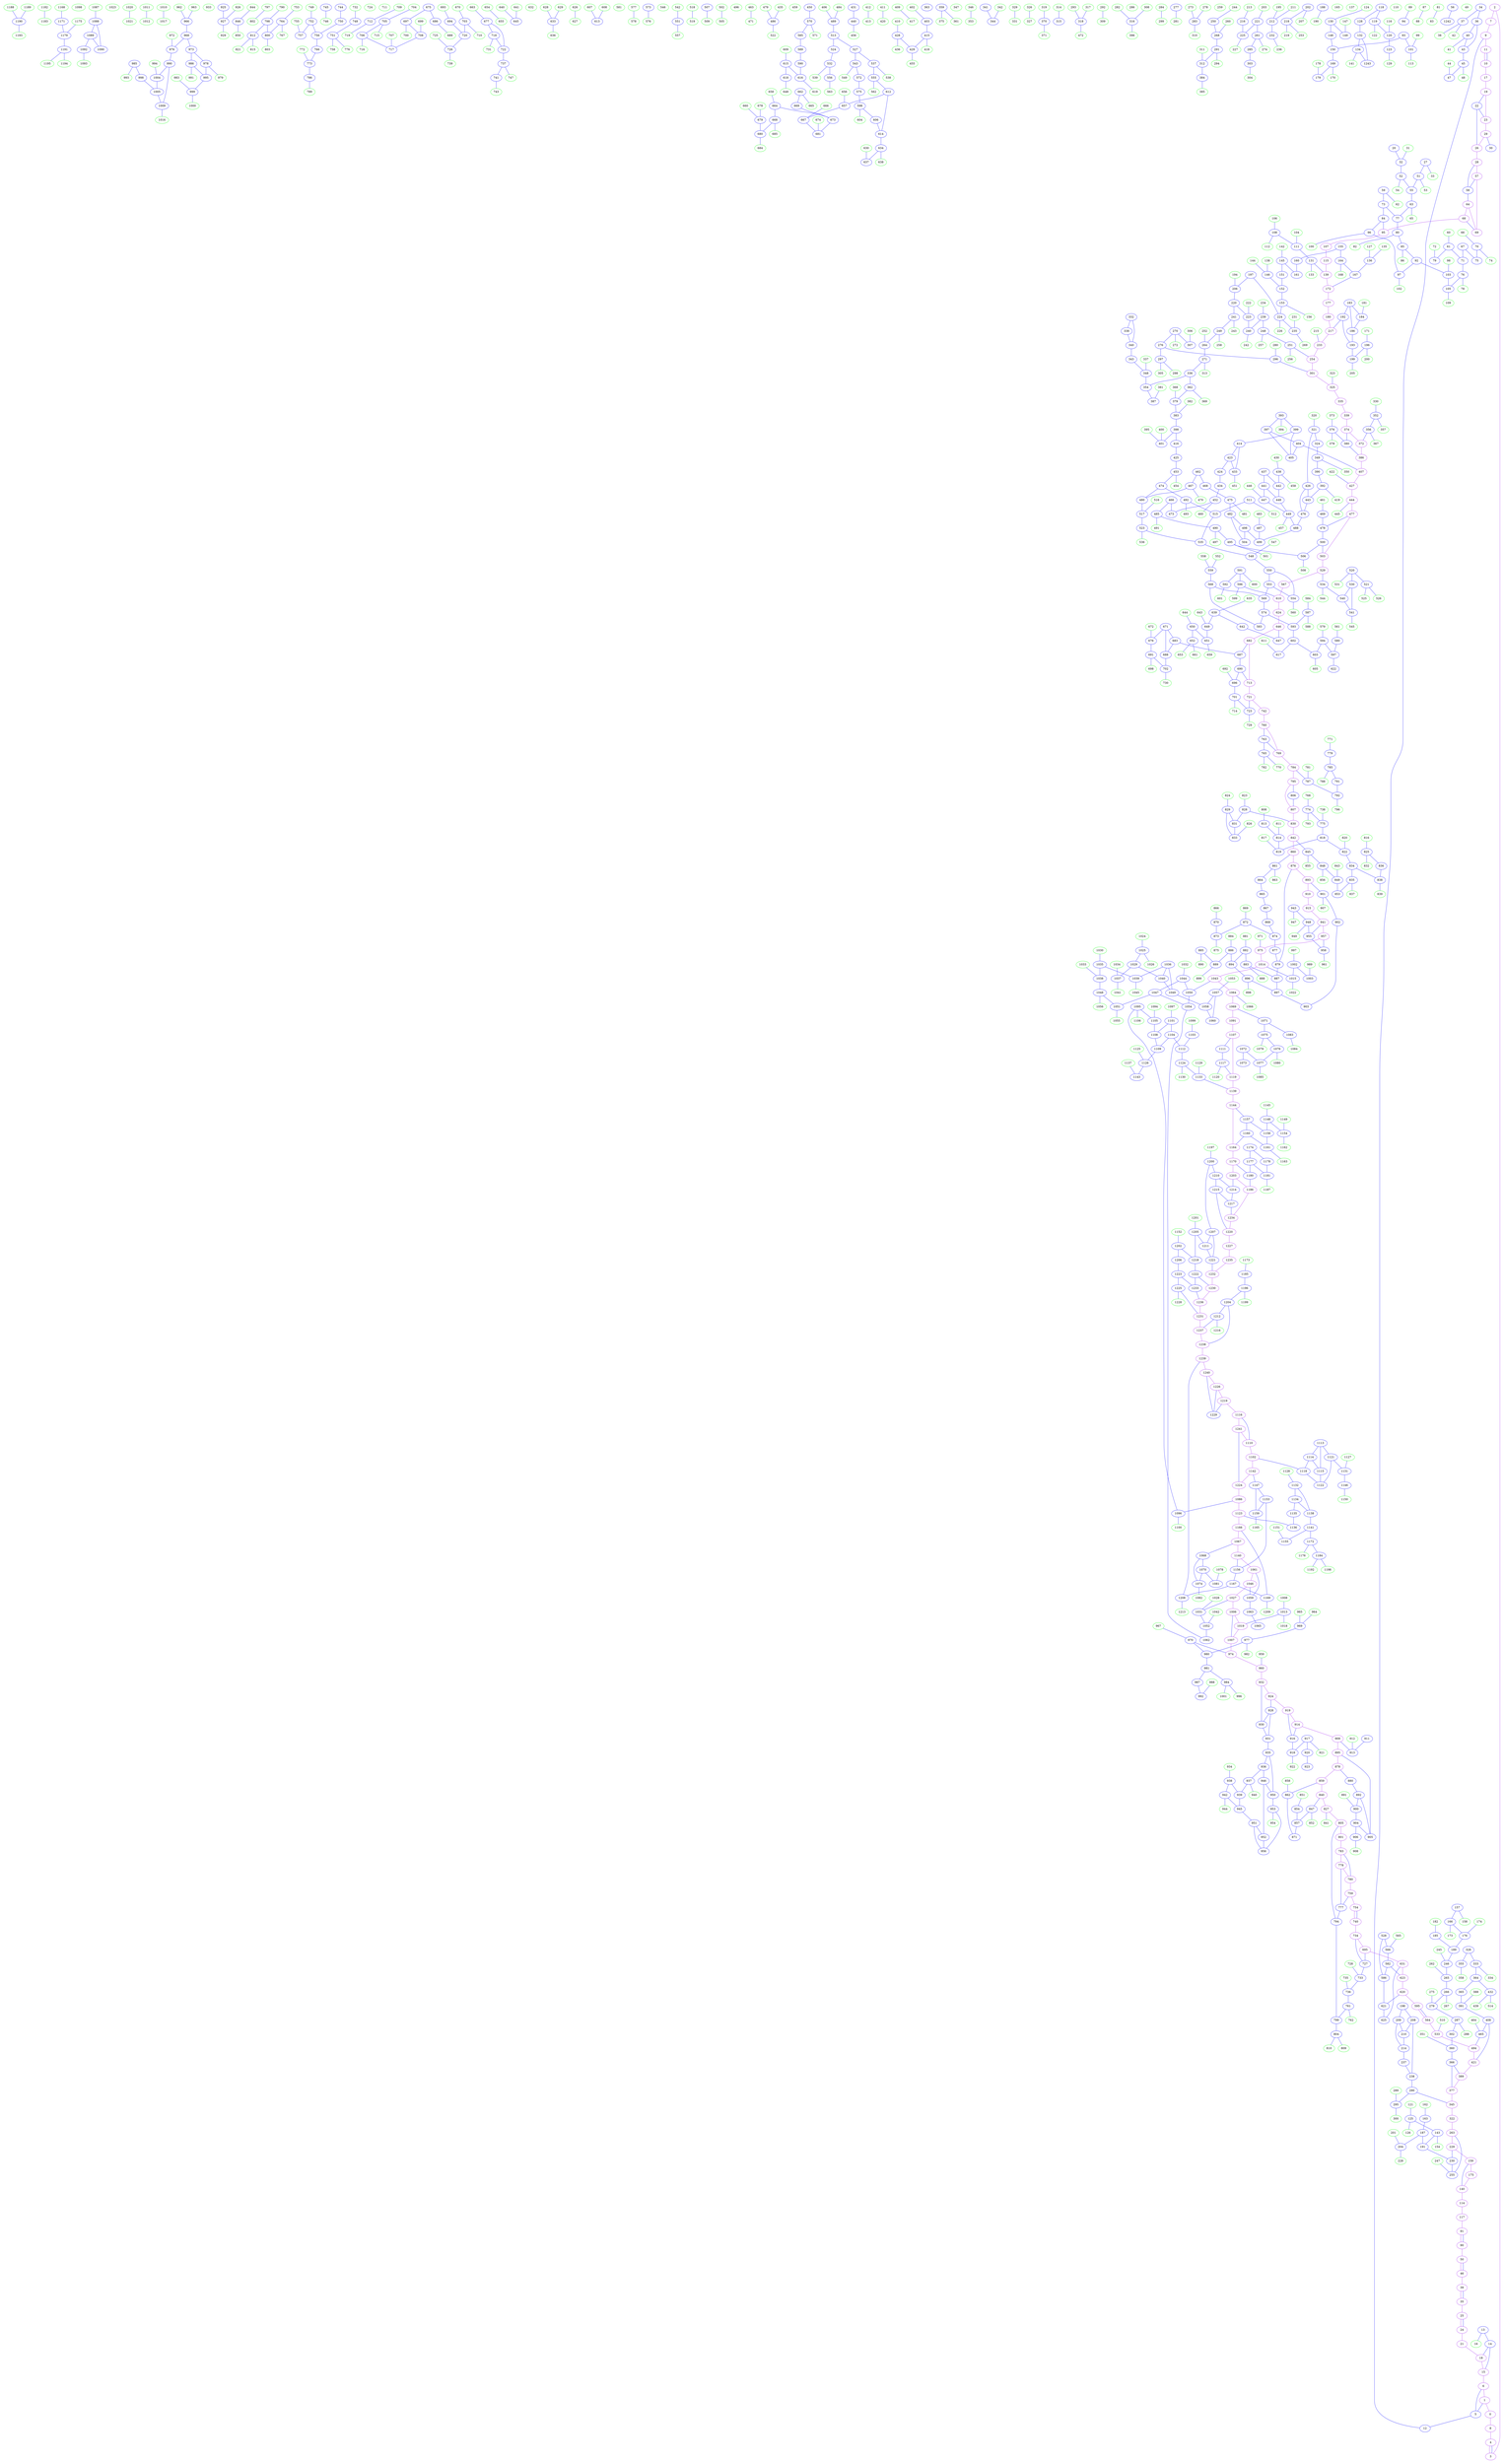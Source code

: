 digraph{
subgraph cluster_0 {
color = white
X101Y250I0 [label="0", pos="101,250!", color="purple"]
X109Y260I0 [label="1", pos="109,260!", color="purple"]
X110Y218I0 [label="2", pos="110,218!", color="purple"]
X110Y220I0 [label="3", pos="110,220!", color="purple"]
X110Y221I0 [label="4", pos="110,221!", color="purple"]
X110Y260I0 [label="5", pos="110,260!", color="blue"]
X112Y263I0 [label="6", pos="112,263!", color="purple"]
X113Y212I0 [label="7", pos="113,212!", color="purple"]
X115Y222I0 [label="8", pos="115,222!", color="purple"]
X118Y212I0 [label="9", pos="118,212!", color="purple"]
X120Y202I0 [label="10", pos="120,202!", color="purple"]
X120Y203I0 [label="11", pos="120,203!", color="purple"]
X120Y223I0 [label="12", pos="120,223!", color="blue"]
X121Y262I0 [label="13", pos="121,262!", color="blue"]
X122Y273I0 [label="14", pos="122,273!", color="blue"]
X122Y274I0 [label="15", pos="122,274!", color="purple"]
X124Y262I0 [label="16", pos="124,262!", color="green"]
X126Y196I0 [label="17", pos="126,196!", color="purple"]
X126Y276I0 [label="18", pos="126,276!", color="purple"]
X132Y195I0 [label="19", pos="132,195!", color="purple"]
X135Y216I0 [label="20", pos="135,216!", color="blue"]
X136Y282I0 [label="21", pos="136,282!", color="purple"]
X139Y185I0 [label="22", pos="139,185!", color="blue"]
X140Y187I0 [label="23", pos="140,187!", color="purple"]
X140Y289I0 [label="24", pos="140,289!", color="purple"]
X140Y291I0 [label="25", pos="140,291!", color="purple"]
X141Y182I0 [label="26", pos="141,182!", color="purple"]
X146Y217I0 [label="27", pos="146,217!", color="blue"]
X147Y176I0 [label="28", pos="147,176!", color="purple"]
X148Y184I0 [label="29", pos="148,184!", color="purple"]
X148Y187I0 [label="30", pos="148,187!", color="blue"]
X148Y196I0 [label="31", pos="148,196!", color="green"]
X148Y200I0 [label="32", pos="148,200!", color="blue"]
X148Y219I0 [label="33", pos="148,219!", color="green"]
X148Y238I0 [label="34", pos="148,238!", color="blue"]
X148Y304I0 [label="35", pos="148,304!", color="purple"]
X149Y232I0 [label="36", pos="149,232!", color="blue"]
X149Y239I0 [label="37", pos="149,239!", color="blue"]
X150Y241I0 [label="38", pos="150,241!", color="green"]
X150Y305I0 [label="39", pos="150,305!", color="purple"]
X152Y232I0 [label="40", pos="152,232!", color="blue"]
X152Y235I0 [label="41", pos="152,235!", color="green"]
X152Y238I0 [label="42", pos="152,238!", color="green"]
X153Y223I0 [label="43", pos="153,223!", color="blue"]
X158Y212I0 [label="44", pos="158,212!", color="green"]
X158Y218I0 [label="45", pos="158,218!", color="blue"]
X158Y324I0 [label="46", pos="158,324!", color="purple"]
X159Y217I0 [label="47", pos="159,217!", color="blue"]
X160Y222I0 [label="48", pos="160,222!", color="green"]
X160Y306I0 [label="49", pos="160,306!", color="green"]
X160Y329I0 [label="50", pos="160,329!", color="purple"]
X161Y201I0 [label="51", pos="161,201!", color="blue"]
X162Y189I0 [label="52", pos="162,189!", color="blue"]
X162Y203I0 [label="53", pos="162,203!", color="green"]
X163Y191I0 [label="54", pos="163,191!", color="green"]
X167Y186I0 [label="55", pos="167,186!", color="blue"]
X167Y301I0 [label="56", pos="167,301!", color="blue"]
X168Y154I0 [label="57", pos="168,154!", color="purple"]
X168Y155I0 [label="58", pos="168,155!", color="blue"]
X168Y170I0 [label="59", pos="168,170!", color="blue"]
X168Y285I0 [label="60", pos="168,285!", color="green"]
X169Y283I0 [label="61", pos="169,283!", color="blue"]
X170Y173I0 [label="62", pos="170,173!", color="green"]
X173Y181I0 [label="63", pos="173,181!", color="blue"]
X174Y154I0 [label="64", pos="174,154!", color="purple"]
X174Y183I0 [label="65", pos="174,183!", color="green"]
X174Y192I0 [label="66", pos="174,192!", color="green"]
X175Y213I0 [label="67", pos="175,213!", color="blue"]
X176Y154I0 [label="68", pos="176,154!", color="purple"]
X176Y155I0 [label="69", pos="176,155!", color="purple"]
X176Y189I0 [label="70", pos="176,189!", color="blue"]
X176Y224I0 [label="71", pos="176,224!", color="blue"]
X176Y301I0 [label="72", pos="176,301!", color="green"]
X177Y164I0 [label="73", pos="177,164!", color="blue"]
X177Y185I0 [label="74", pos="177,185!", color="green"]
X177Y198I0 [label="75", pos="177,198!", color="blue"]
X177Y224I0 [label="76", pos="177,224!", color="blue"]
X178Y174I0 [label="77", pos="178,174!", color="blue"]
X178Y227I0 [label="78", pos="178,227!", color="green"]
X178Y299I0 [label="79", pos="178,299!", color="blue"]
X179Y174I0 [label="80", pos="179,174!", color="blue"]
X179Y317I0 [label="81", pos="179,317!", color="green"]
X180Y177I0 [label="82", pos="180,177!", color="green"]
X180Y321I0 [label="83", pos="180,321!", color="green"]
X183Y157I0 [label="84", pos="183,157!", color="blue"]
X183Y171I0 [label="85", pos="183,171!", color="blue"]
X184Y174I0 [label="86", pos="184,174!", color="green"]
X184Y183I0 [label="87", pos="184,183!", color="green"]
X184Y194I0 [label="88", pos="184,194!", color="green"]
X184Y297I0 [label="89", pos="184,297!", color="green"]
X184Y338I0 [label="90", pos="184,338!", color="purple"]
X184Y339I0 [label="91", pos="184,339!", color="purple"]
X185Y169I0 [label="92", pos="185,169!", color="blue"]
X185Y271I0 [label="93", pos="185,271!", color="blue"]
X185Y295I0 [label="94", pos="185,295!", color="blue"]
X186Y152I0 [label="95", pos="186,152!", color="purple"]
X186Y159I0 [label="96", pos="186,159!", color="blue"]
X186Y167I0 [label="97", pos="186,167!", color="blue"]
X186Y182I0 [label="98", pos="186,182!", color="green"]
X186Y280I0 [label="99", pos="186,280!", color="green"]
X187Y156I0 [label="100", pos="187,156!", color="green"]
X187Y275I0 [label="101", pos="187,275!", color="blue"]
X188Y164I0 [label="102", pos="188,164!", color="green"]
X188Y180I0 [label="103", pos="188,180!", color="blue"]
X190Y156I0 [label="104", pos="190,156!", color="green"]
X191Y195I0 [label="105", pos="191,195!", color="blue"]
X192Y168I0 [label="106", pos="192,168!", color="green"]
X193Y145I0 [label="107", pos="193,145!", color="purple"]
X194Y166I0 [label="108", pos="194,166!", color="blue"]
X194Y196I0 [label="109", pos="194,196!", color="green"]
X194Y320I0 [label="110", pos="194,320!", color="green"]
X195Y153I0 [label="111", pos="195,153!", color="blue"]
X195Y166I0 [label="112", pos="195,166!", color="green"]
X196Y299I0 [label="113", pos="196,299!", color="green"]
X197Y339I0 [label="114", pos="197,339!", color="purple"]
X198Y140I0 [label="115", pos="198,140!", color="purple"]
X198Y205I0 [label="116", pos="198,205!", color="green"]
X198Y338I0 [label="117", pos="198,338!", color="purple"]
X200Y173I0 [label="118", pos="200,173!", color="blue"]
X200Y186I0 [label="119", pos="200,186!", color="blue"]
X200Y202I0 [label="120", pos="200,202!", color="blue"]
X200Y303I0 [label="121", pos="200,303!", color="green"]
X201Y186I0 [label="122", pos="201,186!", color="green"]
X202Y206I0 [label="123", pos="202,206!", color="blue"]
X202Y264I0 [label="124", pos="202,264!", color="green"]
X202Y304I0 [label="125", pos="202,304!", color="blue"]
X203Y301I0 [label="126", pos="203,301!", color="green"]
X204Y159I0 [label="127", pos="204,159!", color="green"]
X204Y169I0 [label="128", pos="204,169!", color="blue"]
X204Y206I0 [label="129", pos="204,206!", color="green"]
X204Y264I0 [label="130", pos="204,264!", color="blue"]
X205Y145I0 [label="131", pos="205,145!", color="blue"]
X205Y168I0 [label="132", pos="205,168!", color="blue"]
X206Y147I0 [label="133", pos="206,147!", color="green"]
X206Y167I0 [label="134", pos="206,167!", color="blue"]
X208Y150I0 [label="135", pos="208,150!", color="green"]
X208Y152I0 [label="136", pos="208,152!", color="blue"]
X208Y185I0 [label="137", pos="208,185!", color="green"]
X208Y205I0 [label="138", pos="208,205!", color="green"]
X209Y140I0 [label="139", pos="209,140!", color="purple"]
X209Y336I0 [label="140", pos="209,336!", color="purple"]
X210Y160I0 [label="141", pos="210,160!", color="green"]
X210Y193I0 [label="142", pos="210,193!", color="green"]
X210Y313I0 [label="143", pos="210,313!", color="blue"]
X211Y198I0 [label="144", pos="211,198!", color="green"]
X212Y191I0 [label="145", pos="212,191!", color="blue"]
X212Y198I0 [label="146", pos="212,198!", color="blue"]
X212Y293I0 [label="147", pos="212,293!", color="green"]
X213Y231I0 [label="148", pos="213,231!", color="blue"]
X213Y291I0 [label="149", pos="213,291!", color="blue"]
X214Y219I0 [label="150", pos="214,219!", color="blue"]
X215Y193I0 [label="151", pos="215,193!", color="blue"]
X215Y195I0 [label="152", pos="215,195!", color="blue"]
X216Y195I0 [label="153", pos="216,195!", color="blue"]
X216Y320I0 [label="154", pos="216,320!", color="green"]
X217Y159I0 [label="155", pos="217,159!", color="blue"]
X217Y196I0 [label="156", pos="217,196!", color="green"]
X217Y283I0 [label="157", pos="217,283!", color="blue"]
X218Y280I0 [label="158", pos="218,280!", color="green"]
X218Y344I0 [label="159", pos="218,344!", color="purple"]
X219Y164I0 [label="160", pos="219,164!", color="blue"]
X219Y167I0 [label="161", pos="219,167!", color="blue"]
X220Y313I0 [label="162", pos="220,313!", color="green"]
X221Y311I0 [label="163", pos="221,311!", color="blue"]
X223Y149I0 [label="164", pos="223,149!", color="blue"]
X223Y222I0 [label="165", pos="223,222!", color="green"]
X223Y291I0 [label="166", pos="223,291!", color="blue"]
X224Y142I0 [label="167", pos="224,142!", color="blue"]
X224Y151I0 [label="168", pos="224,151!", color="green"]
X224Y210I0 [label="169", pos="224,210!", color="blue"]
X224Y214I0 [label="170", pos="224,214!", color="green"]
X225Y174I0 [label="171", pos="225,174!", color="green"]
X226Y140I0 [label="172", pos="226,140!", color="purple"]
X226Y292I0 [label="173", pos="226,292!", color="green"]
X226Y299I0 [label="174", pos="226,299!", color="green"]
X226Y336I0 [label="175", pos="226,336!", color="purple"]
X227Y297I0 [label="176", pos="227,297!", color="blue"]
X228Y138I0 [label="177", pos="228,138!", color="purple"]
X228Y204I0 [label="178", pos="228,204!", color="green"]
X228Y207I0 [label="179", pos="228,207!", color="blue"]
X230Y138I0 [label="180", pos="230,138!", color="purple"]
X230Y158I0 [label="181", pos="230,158!", color="green"]
X230Y293I0 [label="182", pos="230,293!", color="green"]
X231Y146I0 [label="183", pos="231,146!", color="blue"]
X231Y149I0 [label="184", pos="231,149!", color="blue"]
X231Y291I0 [label="185", pos="231,291!", color="blue"]
X232Y149I0 [label="186", pos="232,149!", color="blue"]
X232Y321I0 [label="187", pos="232,321!", color="blue"]
X233Y235I0 [label="188", pos="233,235!", color="blue"]
X233Y297I0 [label="189", pos="233,297!", color="blue"]
X234Y237I0 [label="190", pos="234,237!", color="green"]
X234Y332I0 [label="191", pos="234,332!", color="blue"]
X235Y143I0 [label="192", pos="235,143!", color="blue"]
X235Y149I0 [label="193", pos="235,149!", color="blue"]
X236Y171I0 [label="194", pos="236,171!", color="green"]
X236Y262I0 [label="195", pos="236,262!", color="green"]
X237Y155I0 [label="196", pos="237,155!", color="blue"]
X237Y176I0 [label="197", pos="237,176!", color="blue"]
X237Y313I0 [label="198", pos="237,313!", color="blue"]
X238Y153I0 [label="199", pos="238,153!", color="blue"]
X238Y157I0 [label="200", pos="238,157!", color="green"]
X238Y327I0 [label="201", pos="238,327!", color="green"]
X239Y239I0 [label="202", pos="239,239!", color="blue"]
X239Y271I0 [label="203", pos="239,271!", color="green"]
X239Y325I0 [label="204", pos="239,325!", color="blue"]
X240Y152I0 [label="205", pos="240,152!", color="green"]
X240Y169I0 [label="206", pos="240,169!", color="blue"]
X240Y241I0 [label="207", pos="240,241!", color="green"]
X240Y314I0 [label="208", pos="240,314!", color="blue"]
X240Y318I0 [label="209", pos="240,318!", color="blue"]
X241Y316I0 [label="210", pos="241,316!", color="blue"]
X242Y244I0 [label="211", pos="242,244!", color="green"]
X242Y247I0 [label="212", pos="242,247!", color="blue"]
X242Y268I0 [label="213", pos="242,268!", color="green"]
X242Y318I0 [label="214", pos="242,318!", color="blue"]
X243Y146I0 [label="215", pos="243,146!", color="green"]
X243Y265I0 [label="216", pos="243,265!", color="blue"]
X244Y128I0 [label="217", pos="244,128!", color="purple"]
X244Y235I0 [label="218", pos="244,235!", color="blue"]
X244Y238I0 [label="219", pos="244,238!", color="green"]
X245Y165I0 [label="220", pos="245,165!", color="blue"]
X245Y281I0 [label="221", pos="245,281!", color="blue"]
X246Y154I0 [label="222", pos="246,154!", color="green"]
X247Y161I0 [label="223", pos="247,161!", color="blue"]
X247Y181I0 [label="224", pos="247,181!", color="blue"]
X247Y273I0 [label="225", pos="247,273!", color="blue"]
X248Y183I0 [label="226", pos="248,183!", color="green"]
X248Y275I0 [label="227", pos="248,275!", color="green"]
X248Y332I0 [label="228", pos="248,332!", color="green"]
X248Y338I0 [label="229", pos="248,338!", color="purple"]
X248Y341I0 [label="230", pos="248,341!", color="blue"]
X249Y176I0 [label="231", pos="249,176!", color="green"]
X249Y239I0 [label="232", pos="249,239!", color="blue"]
X250Y128I0 [label="233", pos="250,128!", color="purple"]
X250Y146I0 [label="234", pos="250,146!", color="green"]
X250Y178I0 [label="235", pos="250,178!", color="blue"]
X250Y241I0 [label="236", pos="250,241!", color="green"]
X250Y323I0 [label="237", pos="250,323!", color="blue"]
X252Y321I0 [label="238", pos="252,321!", color="blue"]
X253Y146I0 [label="239", pos="253,146!", color="blue"]
X253Y157I0 [label="240", pos="253,157!", color="blue"]
X253Y166I0 [label="241", pos="253,166!", color="blue"]
X254Y160I0 [label="242", pos="254,160!", color="green"]
X254Y168I0 [label="243", pos="254,168!", color="green"]
X254Y273I0 [label="244", pos="254,273!", color="green"]
X254Y309I0 [label="245", pos="254,309!", color="green"]
X254Y310I0 [label="246", pos="254,310!", color="blue"]
X254Y338I0 [label="247", pos="254,338!", color="green"]
X255Y143I0 [label="248", pos="255,143!", color="blue"]
X255Y165I0 [label="249", pos="255,165!", color="blue"]
X255Y271I0 [label="250", pos="255,271!", color="blue"]
X256Y140I0 [label="251", pos="256,140!", color="blue"]
X256Y170I0 [label="252", pos="256,170!", color="green"]
X256Y226I0 [label="253", pos="256,226!", color="green"]
X257Y128I0 [label="254", pos="257,128!", color="purple"]
X257Y343I0 [label="255", pos="257,343!", color="blue"]
X258Y140I0 [label="256", pos="258,140!", color="green"]
X258Y142I0 [label="257", pos="258,142!", color="green"]
X258Y164I0 [label="258", pos="258,164!", color="green"]
X258Y240I0 [label="259", pos="258,240!", color="green"]
X258Y280I0 [label="260", pos="258,280!", color="green"]
X258Y291I0 [label="261", pos="258,291!", color="blue"]
X258Y315I0 [label="262", pos="258,315!", color="green"]
X258Y344I0 [label="263", pos="258,344!", color="purple"]
X259Y169I0 [label="264", pos="259,169!", color="blue"]
X259Y313I0 [label="265", pos="259,313!", color="blue"]
X260Y314I0 [label="266", pos="260,314!", color="blue"]
X260Y316I0 [label="267", pos="260,316!", color="green"]
X261Y280I0 [label="268", pos="261,280!", color="blue"]
X262Y178I0 [label="269", pos="262,178!", color="green"]
X263Y154I0 [label="270", pos="263,154!", color="blue"]
X263Y169I0 [label="271", pos="263,169!", color="blue"]
X264Y161I0 [label="272", pos="264,161!", color="green"]
X264Y270I0 [label="273", pos="264,270!", color="green"]
X264Y300I0 [label="274", pos="264,300!", color="green"]
X264Y319I0 [label="275", pos="264,319!", color="green"]
X265Y142I0 [label="276", pos="265,142!", color="blue"]
X265Y183I0 [label="277", pos="265,183!", color="blue"]
X265Y276I0 [label="278", pos="265,276!", color="green"]
X265Y316I0 [label="279", pos="265,316!", color="blue"]
X266Y131I0 [label="280", pos="266,131!", color="green"]
X266Y185I0 [label="281", pos="266,185!", color="green"]
X266Y264I0 [label="282", pos="266,264!", color="green"]
X266Y272I0 [label="283", pos="266,272!", color="blue"]
X267Y220I0 [label="284", pos="267,220!", color="green"]
X267Y295I0 [label="285", pos="267,295!", color="blue"]
X268Y160I0 [label="286", pos="268,160!", color="green"]
X268Y317I0 [label="287", pos="268,317!", color="blue"]
X268Y320I0 [label="288", pos="268,320!", color="green"]
X268Y322I0 [label="289", pos="268,322!", color="green"]
X268Y328I0 [label="290", pos="268,328!", color="blue"]
X269Y286I0 [label="291", pos="269,286!", color="blue"]
X270Y263I0 [label="292", pos="270,263!", color="green"]
X270Y266I0 [label="293", pos="270,266!", color="green"]
X270Y289I0 [label="294", pos="270,289!", color="green"]
X270Y325I0 [label="295", pos="270,325!", color="blue"]
X271Y131I0 [label="296", pos="271,131!", color="blue"]
X271Y141I0 [label="297", pos="271,141!", color="blue"]
X271Y142I0 [label="298", pos="271,142!", color="green"]
X271Y218I0 [label="299", pos="271,218!", color="green"]
X273Y326I0 [label="300", pos="273,326!", color="green"]
X274Y128I0 [label="301", pos="274,128!", color="purple"]
X274Y318I0 [label="302", pos="274,318!", color="blue"]
X275Y301I0 [label="303", pos="275,301!", color="blue"]
X275Y302I0 [label="304", pos="275,302!", color="green"]
X276Y136I0 [label="305", pos="276,136!", color="green"]
X276Y144I0 [label="306", pos="276,144!", color="green"]
X276Y146I0 [label="307", pos="276,146!", color="blue"]
X276Y238I0 [label="308", pos="276,238!", color="green"]
X276Y250I0 [label="309", pos="276,250!", color="green"]
X276Y276I0 [label="310", pos="276,276!", color="green"]
X276Y284I0 [label="311", pos="276,284!", color="green"]
X276Y286I0 [label="312", pos="276,286!", color="blue"]
X278Y172I0 [label="313", pos="278,172!", color="green"]
X278Y200I0 [label="314", pos="278,200!", color="green"]
X278Y202I0 [label="315", pos="278,202!", color="blue"]
X278Y241I0 [label="316", pos="278,241!", color="blue"]
X278Y267I0 [label="317", pos="278,267!", color="green"]
X278Y270I0 [label="318", pos="278,270!", color="blue"]
X279Y279I0 [label="319", pos="279,279!", color="green"]
X280Y267I0 [label="320", pos="280,267!", color="green"]
X281Y265I0 [label="321", pos="281,265!", color="blue"]
X281Y344I0 [label="322", pos="281,344!", color="purple"]
X283Y130I0 [label="323", pos="283,130!", color="green"]
X283Y255I0 [label="324", pos="283,255!", color="blue"]
X284Y128I0 [label="325", pos="284,128!", color="purple"]
X284Y136I0 [label="326", pos="284,136!", color="green"]
X286Y134I0 [label="327", pos="286,134!", color="green"]
X287Y313I0 [label="328", pos="287,313!", color="blue"]
X288Y168I0 [label="329", pos="288,168!", color="green"]
X290Y132I0 [label="330", pos="290,132!", color="green"]
X290Y166I0 [label="331", pos="290,166!", color="green"]
X290Y182I0 [label="332", pos="290,182!", color="blue"]
X290Y315I0 [label="333", pos="290,315!", color="blue"]
X290Y318I0 [label="334", pos="290,318!", color="green"]
X292Y122I0 [label="335", pos="292,122!", color="purple"]
X292Y158I0 [label="336", pos="292,158!", color="blue"]
X292Y166I0 [label="337", pos="292,166!", color="green"]
X292Y187I0 [label="338", pos="292,187!", color="blue"]
X293Y121I0 [label="339", pos="293,121!", color="purple"]
X293Y182I0 [label="340", pos="293,182!", color="blue"]
X294Y205I0 [label="341", pos="294,205!", color="blue"]
X294Y209I0 [label="342", pos="294,209!", color="green"]
X295Y173I0 [label="343", pos="295,173!", color="blue"]
X295Y207I0 [label="344", pos="295,207!", color="blue"]
X295Y344I0 [label="345", pos="295,344!", color="purple"]
X296Y145I0 [label="346", pos="296,145!", color="green"]
X296Y148I0 [label="347", pos="296,148!", color="green"]
X296Y166I0 [label="348", pos="296,166!", color="blue"]
X296Y254I0 [label="349", pos="296,254!", color="blue"]
X296Y255I0 [label="350", pos="296,255!", color="green"]
X296Y336I0 [label="351", pos="296,336!", color="green"]
X297Y129I0 [label="352", pos="297,129!", color="blue"]
X297Y145I0 [label="353", pos="297,145!", color="green"]
X297Y162I0 [label="354", pos="297,162!", color="blue"]
X297Y311I0 [label="355", pos="297,311!", color="blue"]
X298Y128I0 [label="356", pos="298,128!", color="blue"]
X298Y131I0 [label="357", pos="298,131!", color="green"]
X298Y314I0 [label="358", pos="298,314!", color="green"]
X299Y137I0 [label="359", pos="299,137!", color="blue"]
X299Y335I0 [label="360", pos="299,335!", color="blue"]
X300Y139I0 [label="361", pos="300,139!", color="green"]
X301Y149I0 [label="362", pos="301,149!", color="blue"]
X301Y192I0 [label="363", pos="301,192!", color="blue"]
X301Y320I0 [label="364", pos="301,320!", color="blue"]
X301Y323I0 [label="365", pos="301,323!", color="blue"]
X301Y337I0 [label="366", pos="301,337!", color="blue"]
X302Y126I0 [label="367", pos="302,126!", color="green"]
X302Y142I0 [label="368", pos="302,142!", color="green"]
X302Y151I0 [label="369", pos="302,151!", color="green"]
X302Y282I0 [label="370", pos="302,282!", color="blue"]
X302Y284I0 [label="371", pos="302,284!", color="green"]
X303Y111I0 [label="372", pos="303,111!", color="purple"]
X303Y130I0 [label="373", pos="303,130!", color="green"]
X304Y122I0 [label="374", pos="304,122!", color="purple"]
X304Y134I0 [label="375", pos="304,134!", color="green"]
X305Y129I0 [label="376", pos="305,129!", color="blue"]
X305Y344I0 [label="377", pos="305,344!", color="purple"]
X306Y131I0 [label="378", pos="306,131!", color="green"]
X306Y142I0 [label="379", pos="306,142!", color="blue"]
X307Y122I0 [label="380", pos="307,122!", color="blue"]
X308Y183I0 [label="381", pos="308,183!", color="green"]
X310Y135I0 [label="382", pos="310,135!", color="green"]
X310Y141I0 [label="383", pos="310,141!", color="blue"]
X310Y290I0 [label="384", pos="310,290!", color="blue"]
X310Y292I0 [label="385", pos="310,292!", color="green"]
X311Y109I0 [label="386", pos="311,109!", color="purple"]
X312Y160I0 [label="387", pos="312,160!", color="blue"]
X312Y331I0 [label="388", pos="312,331!", color="green"]
X312Y341I0 [label="389", pos="312,341!", color="purple"]
X313Y246I0 [label="390", pos="313,246!", color="blue"]
X313Y328I0 [label="391", pos="313,328!", color="blue"]
X315Y245I0 [label="392", pos="315,245!", color="blue"]
X316Y134I0 [label="393", pos="316,134!", color="blue"]
X316Y137I0 [label="394", pos="316,137!", color="green"]
X316Y144I0 [label="395", pos="316,144!", color="green"]
X316Y236I0 [label="396", pos="316,236!", color="green"]
X317Y119I0 [label="397", pos="317,119!", color="blue"]
X317Y147I0 [label="398", pos="317,147!", color="blue"]
X318Y132I0 [label="399", pos="318,132!", color="blue"]
X318Y140I0 [label="400", pos="318,140!", color="green"]
X318Y144I0 [label="401", pos="318,144!", color="blue"]
X318Y196I0 [label="402", pos="318,196!", color="green"]
X318Y198I0 [label="403", pos="318,198!", color="blue"]
X319Y116I0 [label="404", pos="319,116!", color="blue"]
X320Y119I0 [label="405", pos="320,119!", color="blue"]
X320Y282I0 [label="406", pos="320,282!", color="green"]
X321Y109I0 [label="407", pos="321,109!", color="purple"]
X321Y331I0 [label="408", pos="321,331!", color="blue"]
X322Y184I0 [label="409", pos="322,184!", color="green"]
X322Y190I0 [label="410", pos="322,190!", color="green"]
X322Y251I0 [label="411", pos="322,251!", color="green"]
X323Y123I0 [label="412", pos="323,123!", color="green"]
X323Y124I0 [label="413", pos="323,124!", color="green"]
X323Y135I0 [label="414", pos="323,135!", color="blue"]
X323Y197I0 [label="415", pos="323,197!", color="blue"]
X324Y163I0 [label="416", pos="324,163!", color="blue"]
X324Y183I0 [label="417", pos="324,183!", color="green"]
X324Y199I0 [label="418", pos="324,199!", color="green"]
X324Y242I0 [label="419", pos="324,242!", color="green"]
X324Y251I0 [label="420", pos="324,251!", color="green"]
X324Y333I0 [label="421", pos="324,333!", color="purple"]
X325Y122I0 [label="422", pos="325,122!", color="green"]
X325Y138I0 [label="423", pos="325,138!", color="blue"]
X325Y147I0 [label="424", pos="325,147!", color="blue"]
X325Y172I0 [label="425", pos="325,172!", color="blue"]
X325Y259I0 [label="426", pos="325,259!", color="blue"]
X326Y109I0 [label="427", pos="326,109!", color="purple"]
X326Y190I0 [label="428", pos="326,190!", color="blue"]
X326Y194I0 [label="429", pos="326,194!", color="blue"]
X326Y242I0 [label="430", pos="326,242!", color="green"]
X327Y219I0 [label="431", pos="327,219!", color="blue"]
X327Y319I0 [label="432", pos="327,319!", color="blue"]
X328Y129I0 [label="433", pos="328,129!", color="blue"]
X328Y150I0 [label="434", pos="328,150!", color="blue"]
X328Y158I0 [label="435", pos="328,158!", color="green"]
X328Y184I0 [label="436", pos="328,184!", color="green"]
X328Y234I0 [label="437", pos="328,234!", color="blue"]
X328Y243I0 [label="438", pos="328,243!", color="blue"]
X328Y321I0 [label="439", pos="328,321!", color="green"]
X329Y222I0 [label="440", pos="329,222!", color="blue"]
X329Y234I0 [label="441", pos="329,234!", color="blue"]
X329Y240I0 [label="442", pos="329,240!", color="blue"]
X329Y252I0 [label="443", pos="329,252!", color="blue"]
X330Y109I0 [label="444", pos="330,109!", color="purple"]
X330Y115I0 [label="445", pos="330,115!", color="green"]
X330Y230I0 [label="446", pos="330,230!", color="green"]
X330Y233I0 [label="447", pos="330,233!", color="blue"]
X330Y235I0 [label="448", pos="330,235!", color="blue"]
X331Y234I0 [label="449", pos="331,234!", color="blue"]
X331Y295I0 [label="450", pos="331,295!", color="blue"]
X332Y121I0 [label="451", pos="332,121!", color="green"]
X332Y153I0 [label="452", pos="332,153!", color="blue"]
X332Y176I0 [label="453", pos="332,176!", color="blue"]
X332Y184I0 [label="454", pos="332,184!", color="green"]
X332Y208I0 [label="455", pos="332,208!", color="green"]
X332Y223I0 [label="456", pos="332,223!", color="green"]
X332Y230I0 [label="457", pos="332,230!", color="green"]
X332Y248I0 [label="458", pos="332,248!", color="green"]
X332Y304I0 [label="459", pos="332,304!", color="green"]
X334Y156I0 [label="460", pos="334,156!", color="green"]
X336Y118I0 [label="461", pos="336,118!", color="green"]
X336Y195I0 [label="462", pos="336,195!", color="blue"]
X336Y212I0 [label="463", pos="336,212!", color="green"]
X336Y324I0 [label="464", pos="336,324!", color="green"]
X336Y326I0 [label="465", pos="336,326!", color="blue"]
X337Y144I0 [label="466", pos="337,144!", color="blue"]
X337Y189I0 [label="467", pos="337,189!", color="blue"]
X337Y198I0 [label="468", pos="337,198!", color="blue"]
X338Y118I0 [label="469", pos="338,118!", color="blue"]
X338Y191I0 [label="470", pos="338,191!", color="green"]
X338Y216I0 [label="471", pos="338,216!", color="green"]
X338Y264I0 [label="472", pos="338,264!", color="green"]
X339Y149I0 [label="473", pos="339,149!", color="blue"]
X339Y177I0 [label="474", pos="339,177!", color="blue"]
X339Y199I0 [label="475", pos="339,199!", color="blue"]
X339Y252I0 [label="476", pos="339,252!", color="blue"]
X340Y109I0 [label="477", pos="340,109!", color="purple"]
X340Y110I0 [label="478", pos="340,110!", color="blue"]
X340Y165I0 [label="479", pos="340,165!", color="green"]
X340Y184I0 [label="480", pos="340,184!", color="blue"]
X340Y196I0 [label="481", pos="340,196!", color="green"]
X340Y202I0 [label="482", pos="340,202!", color="blue"]
X340Y239I0 [label="483", pos="340,239!", color="green"]
X340Y281I0 [label="484", pos="340,281!", color="green"]
X341Y141I0 [label="485", pos="341,141!", color="blue"]
X341Y163I0 [label="486", pos="341,163!", color="blue"]
X341Y237I0 [label="487", pos="341,237!", color="blue"]
X341Y248I0 [label="488", pos="341,248!", color="blue"]
X341Y279I0 [label="489", pos="341,279!", color="blue"]
X342Y140I0 [label="490", pos="342,140!", color="blue"]
X342Y143I0 [label="491", pos="342,143!", color="green"]
X342Y178I0 [label="492", pos="342,178!", color="blue"]
X342Y180I0 [label="493", pos="342,180!", color="green"]
X342Y330I0 [label="494", pos="342,330!", color="purple"]
X343Y135I0 [label="495", pos="343,135!", color="blue"]
X343Y193I0 [label="496", pos="343,193!", color="green"]
X344Y140I0 [label="497", pos="344,140!", color="green"]
X344Y210I0 [label="498", pos="344,210!", color="blue"]
X344Y240I0 [label="499", pos="344,240!", color="blue"]
X345Y110I0 [label="500", pos="345,110!", color="blue"]
X345Y138I0 [label="501", pos="345,138!", color="green"]
X345Y255I0 [label="502", pos="345,255!", color="green"]
X346Y109I0 [label="503", pos="346,109!", color="purple"]
X346Y208I0 [label="504", pos="346,208!", color="blue"]
X346Y255I0 [label="505", pos="346,255!", color="green"]
X347Y121I0 [label="506", pos="347,121!", color="blue"]
X347Y263I0 [label="507", pos="347,263!", color="blue"]
X348Y117I0 [label="508", pos="348,117!", color="green"]
X348Y266I0 [label="509", pos="348,266!", color="green"]
X348Y322I0 [label="510", pos="348,322!", color="green"]
X349Y171I0 [label="511", pos="349,171!", color="blue"]
X349Y172I0 [label="512", pos="349,172!", color="green"]
X349Y275I0 [label="513", pos="349,275!", color="blue"]
X350Y317I0 [label="514", pos="350,317!", color="green"]
X351Y175I0 [label="515", pos="351,175!", color="blue"]
X351Y182I0 [label="516", pos="351,182!", color="green"]
X351Y183I0 [label="517", pos="351,183!", color="blue"]
X351Y248I0 [label="518", pos="351,248!", color="green"]
X351Y249I0 [label="519", pos="351,249!", color="green"]
X352Y137I0 [label="520", pos="352,137!", color="blue"]
X352Y144I0 [label="521", pos="352,144!", color="blue"]
X352Y164I0 [label="522", pos="352,164!", color="green"]
X352Y183I0 [label="523", pos="352,183!", color="blue"]
X352Y281I0 [label="524", pos="352,281!", color="blue"]
X354Y144I0 [label="525", pos="354,144!", color="green"]
X354Y147I0 [label="526", pos="354,147!", color="green"]
X354Y269I0 [label="527", pos="354,269!", color="blue"]
X354Y310I0 [label="528", pos="354,310!", color="blue"]
X355Y103I0 [label="529", pos="355,103!", color="purple"]
X355Y125I0 [label="530", pos="355,125!", color="blue"]
X355Y138I0 [label="531", pos="355,138!", color="green"]
X355Y282I0 [label="532", pos="355,282!", color="blue"]
X355Y325I0 [label="533", pos="355,325!", color="purple"]
X356Y108I0 [label="534", pos="356,108!", color="blue"]
X356Y177I0 [label="535", pos="356,177!", color="blue"]
X356Y192I0 [label="536", pos="356,192!", color="green"]
X356Y270I0 [label="537", pos="356,270!", color="blue"]
X356Y271I0 [label="538", pos="356,271!", color="green"]
X356Y284I0 [label="539", pos="356,284!", color="green"]
X357Y117I0 [label="540", pos="357,117!", color="blue"]
X357Y126I0 [label="541", pos="357,126!", color="blue"]
X357Y163I0 [label="542", pos="357,163!", color="green"]
X357Y263I0 [label="543", pos="357,263!", color="blue"]
X358Y108I0 [label="544", pos="358,108!", color="green"]
X358Y129I0 [label="545", pos="358,129!", color="green"]
X358Y140I0 [label="546", pos="358,140!", color="green"]
X358Y172I0 [label="547", pos="358,172!", color="green"]
X358Y175I0 [label="548", pos="358,175!", color="blue"]
X358Y260I0 [label="549", pos="358,260!", color="green"]
X360Y176I0 [label="550", pos="360,176!", color="blue"]
X361Y159I0 [label="551", pos="361,159!", color="blue"]
X361Y169I0 [label="552", pos="361,169!", color="green"]
X361Y175I0 [label="553", pos="361,175!", color="blue"]
X361Y181I0 [label="554", pos="361,181!", color="blue"]
X361Y270I0 [label="555", pos="361,270!", color="blue"]
X361Y279I0 [label="556", pos="361,279!", color="blue"]
X362Y161I0 [label="557", pos="362,161!", color="green"]
X362Y166I0 [label="558", pos="362,166!", color="green"]
X362Y168I0 [label="559", pos="362,168!", color="blue"]
X362Y194I0 [label="560", pos="362,194!", color="green"]
X362Y253I0 [label="561", pos="362,253!", color="green"]
X362Y272I0 [label="562", pos="362,272!", color="green"]
X362Y281I0 [label="563", pos="362,281!", color="green"]
X362Y320I0 [label="564", pos="362,320!", color="purple"]
X363Y306I0 [label="565", pos="363,306!", color="green"]
X363Y307I0 [label="566", pos="363,307!", color="blue"]
X364Y97I0 [label="567", pos="364,97!", color="purple"]
X364Y168I0 [label="568", pos="364,168!", color="blue"]
X364Y172I0 [label="569", pos="364,172!", color="blue"]
X364Y298I0 [label="570", pos="364,298!", color="blue"]
X364Y300I0 [label="571", pos="364,300!", color="green"]
X365Y257I0 [label="572", pos="365,257!", color="blue"]
X367Y125I0 [label="573", pos="367,125!", color="blue"]
X367Y174I0 [label="574", pos="367,174!", color="blue"]
X367Y256I0 [label="575", pos="367,256!", color="blue"]
X368Y121I0 [label="576", pos="368,121!", color="green"]
X368Y158I0 [label="577", pos="368,158!", color="green"]
X368Y159I0 [label="578", pos="368,159!", color="green"]
X368Y188I0 [label="579", pos="368,188!", color="green"]
X368Y241I0 [label="580", pos="368,241!", color="blue"]
X368Y284I0 [label="581", pos="368,284!", color="green"]
X368Y306I0 [label="582", pos="368,306!", color="blue"]
X369Y166I0 [label="583", pos="369,166!", color="blue"]
X369Y184I0 [label="584", pos="369,184!", color="green"]
X369Y296I0 [label="585", pos="369,296!", color="blue"]
X369Y310I0 [label="586", pos="369,310!", color="blue"]
X370Y184I0 [label="587", pos="370,184!", color="blue"]
X370Y185I0 [label="588", pos="370,185!", color="green"]
X370Y295I0 [label="589", pos="370,295!", color="blue"]
X371Y293I0 [label="590", pos="371,293!", color="blue"]
X372Y107I0 [label="591", pos="372,107!", color="blue"]
X372Y111I0 [label="592", pos="372,111!", color="blue"]
X372Y182I0 [label="593", pos="372,182!", color="blue"]
X372Y201I0 [label="594", pos="372,201!", color="blue"]
X372Y320I0 [label="595", pos="372,320!", color="purple"]
X373Y99I0 [label="596", pos="373,99!", color="blue"]
X373Y202I0 [label="597", pos="373,202!", color="blue"]
X373Y251I0 [label="598", pos="373,251!", color="blue"]
X374Y101I0 [label="599", pos="374,101!", color="green"]
X374Y108I0 [label="600", pos="374,108!", color="green"]
X374Y112I0 [label="601", pos="374,112!", color="green"]
X374Y184I0 [label="602", pos="374,184!", color="blue"]
X374Y198I0 [label="603", pos="374,198!", color="blue"]
X374Y253I0 [label="604", pos="374,253!", color="green"]
X375Y198I0 [label="605", pos="375,198!", color="green"]
X375Y249I0 [label="606", pos="375,249!", color="blue"]
X377Y278I0 [label="607", pos="377,278!", color="green"]
X377Y280I0 [label="608", pos="377,280!", color="green"]
X377Y285I0 [label="609", pos="377,285!", color="green"]
X378Y99I0 [label="610", pos="378,99!", color="purple"]
X378Y150I0 [label="611", pos="378,150!", color="green"]
X378Y258I0 [label="612", pos="378,258!", color="blue"]
X378Y278I0 [label="613", pos="378,278!", color="blue"]
X379Y252I0 [label="614", pos="379,252!", color="blue"]
X379Y286I0 [label="615", pos="379,286!", color="blue"]
X379Y287I0 [label="616", pos="379,287!", color="blue"]
X380Y152I0 [label="617", pos="380,152!", color="blue"]
X380Y285I0 [label="618", pos="380,285!", color="blue"]
X380Y291I0 [label="619", pos="380,291!", color="green"]
X380Y306I0 [label="620", pos="380,306!", color="purple"]
X380Y309I0 [label="621", pos="380,309!", color="blue"]
X381Y207I0 [label="622", pos="381,207!", color="blue"]
X382Y302I0 [label="623", pos="382,302!", color="purple"]
X383Y97I0 [label="624", pos="383,97!", color="purple"]
X385Y309I0 [label="625", pos="385,309!", color="blue"]
X388Y197I0 [label="626", pos="388,197!", color="green"]
X388Y199I0 [label="627", pos="388,199!", color="green"]
X388Y214I0 [label="628", pos="388,214!", color="green"]
X388Y227I0 [label="629", pos="388,227!", color="green"]
X388Y236I0 [label="630", pos="388,236!", color="green"]
X388Y309I0 [label="631", pos="388,309!", color="purple"]
X389Y143I0 [label="632", pos="389,143!", color="green"]
X389Y223I0 [label="633", pos="389,223!", color="blue"]
X389Y241I0 [label="634", pos="389,241!", color="blue"]
X390Y129I0 [label="635", pos="390,129!", color="green"]
X390Y225I0 [label="636", pos="390,225!", color="green"]
X390Y239I0 [label="637", pos="390,239!", color="blue"]
X390Y243I0 [label="638", pos="390,243!", color="green"]
X392Y127I0 [label="639", pos="392,127!", color="blue"]
X392Y182I0 [label="640", pos="392,182!", color="green"]
X392Y211I0 [label="641", pos="392,211!", color="green"]
X393Y109I0 [label="642", pos="393,109!", color="blue"]
X395Y141I0 [label="643", pos="395,141!", color="green"]
X395Y144I0 [label="644", pos="395,144!", color="green"]
X395Y208I0 [label="645", pos="395,208!", color="blue"]
X396Y97I0 [label="646", pos="396,97!", color="purple"]
X396Y99I0 [label="647", pos="396,99!", color="blue"]
X396Y274I0 [label="648", pos="396,274!", color="green"]
X397Y141I0 [label="649", pos="397,141!", color="blue"]
X397Y145I0 [label="650", pos="397,145!", color="blue"]
X398Y144I0 [label="651", pos="398,144!", color="blue"]
X398Y163I0 [label="652", pos="398,163!", color="blue"]
X398Y182I0 [label="653", pos="398,182!", color="green"]
X398Y188I0 [label="654", pos="398,188!", color="green"]
X398Y189I0 [label="655", pos="398,189!", color="green"]
X398Y241I0 [label="656", pos="398,241!", color="green"]
X398Y242I0 [label="657", pos="398,242!", color="blue"]
X400Y192I0 [label="658", pos="400,192!", color="green"]
X402Y148I0 [label="659", pos="402,148!", color="green"]
X402Y153I0 [label="660", pos="402,153!", color="green"]
X402Y166I0 [label="661", pos="402,166!", color="green"]
X403Y203I0 [label="662", pos="403,203!", color="blue"]
X404Y134I0 [label="663", pos="404,134!", color="green"]
X404Y196I0 [label="664", pos="404,196!", color="blue"]
X404Y205I0 [label="665", pos="404,205!", color="green"]
X404Y231I0 [label="666", pos="404,231!", color="green"]
X404Y232I0 [label="667", pos="404,232!", color="blue"]
X405Y176I0 [label="668", pos="405,176!", color="blue"]
X405Y201I0 [label="669", pos="405,201!", color="blue"]
X405Y278I0 [label="670", pos="405,278!", color="green"]
X406Y118I0 [label="671", pos="406,118!", color="blue"]
X406Y131I0 [label="672", pos="406,131!", color="green"]
X406Y201I0 [label="673", pos="406,201!", color="blue"]
X406Y205I0 [label="674", pos="406,205!", color="green"]
X406Y249I0 [label="675", pos="406,249!", color="blue"]
X407Y129I0 [label="676", pos="407,129!", color="blue"]
X407Y140I0 [label="677", pos="407,140!", color="blue"]
X407Y154I0 [label="678", pos="407,154!", color="green"]
X407Y160I0 [label="679", pos="407,160!", color="blue"]
X407Y171I0 [label="680", pos="407,171!", color="blue"]
X407Y203I0 [label="681", pos="407,203!", color="blue"]
X408Y97I0 [label="682", pos="408,97!", color="purple"]
X408Y114I0 [label="683", pos="408,114!", color="blue"]
X408Y173I0 [label="684", pos="408,173!", color="green"]
X408Y176I0 [label="685", pos="408,176!", color="green"]
X408Y252I0 [label="686", pos="408,252!", color="blue"]
X409Y99I0 [label="687", pos="409,99!", color="blue"]
X409Y117I0 [label="688", pos="409,117!", color="blue"]
X410Y252I0 [label="689", pos="410,252!", color="green"]
X411Y101I0 [label="690", pos="411,101!", color="blue"]
X411Y133I0 [label="691", pos="411,133!", color="blue"]
X412Y107I0 [label="692", pos="412,107!", color="green"]
X412Y278I0 [label="693", pos="412,278!", color="green"]
X412Y280I0 [label="694", pos="412,280!", color="blue"]
X412Y300I0 [label="695", pos="412,300!", color="purple"]
X413Y105I0 [label="696", pos="413,105!", color="blue"]
X413Y237I0 [label="697", pos="413,237!", color="blue"]
X414Y134I0 [label="698", pos="414,134!", color="green"]
X414Y228I0 [label="699", pos="414,228!", color="green"]
X414Y239I0 [label="700", pos="414,239!", color="green"]
X415Y107I0 [label="701", pos="415,107!", color="blue"]
X415Y124I0 [label="702", pos="415,124!", color="blue"]
X415Y269I0 [label="703", pos="415,269!", color="blue"]
X416Y175I0 [label="704", pos="416,175!", color="green"]
X416Y185I0 [label="705", pos="416,185!", color="blue"]
X416Y192I0 [label="706", pos="416,192!", color="blue"]
X416Y222I0 [label="707", pos="416,222!", color="green"]
X416Y228I0 [label="708", pos="416,228!", color="blue"]
X416Y249I0 [label="709", pos="416,249!", color="green"]
X416Y271I0 [label="710", pos="416,271!", color="green"]
X417Y160I0 [label="711", pos="417,160!", color="green"]
X417Y246I0 [label="712", pos="417,246!", color="blue"]
X418Y97I0 [label="713", pos="418,97!", color="purple"]
X418Y106I0 [label="714", pos="418,106!", color="green"]
X418Y188I0 [label="715", pos="418,188!", color="green"]
X418Y192I0 [label="716", pos="418,192!", color="green"]
X418Y222I0 [label="717", pos="418,222!", color="blue"]
X419Y144I0 [label="718", pos="419,144!", color="blue"]
X420Y247I0 [label="719", pos="420,247!", color="green"]
X420Y264I0 [label="720", pos="420,264!", color="blue"]
X421Y97I0 [label="721", pos="421,97!", color="purple"]
X421Y153I0 [label="722", pos="421,153!", color="blue"]
X422Y113I0 [label="723", pos="422,113!", color="blue"]
X422Y184I0 [label="724", pos="422,184!", color="green"]
X422Y258I0 [label="725", pos="422,258!", color="green"]
X422Y261I0 [label="726", pos="422,261!", color="blue"]
X424Y294I0 [label="727", pos="424,294!", color="blue"]
X425Y288I0 [label="728", pos="425,288!", color="green"]
X426Y128I0 [label="729", pos="426,128!", color="green"]
X426Y136I0 [label="730", pos="426,136!", color="green"]
X426Y146I0 [label="731", pos="426,146!", color="green"]
X426Y270I0 [label="732", pos="426,270!", color="green"]
X426Y288I0 [label="733", pos="426,288!", color="blue"]
X426Y297I0 [label="734", pos="426,297!", color="purple"]
X427Y284I0 [label="735", pos="427,284!", color="green"]
X428Y285I0 [label="736", pos="428,285!", color="blue"]
X430Y161I0 [label="737", pos="430,161!", color="blue"]
X430Y250I0 [label="738", pos="430,250!", color="green"]
X430Y253I0 [label="739", pos="430,253!", color="green"]
X430Y294I0 [label="740", pos="430,294!", color="purple"]
X431Y163I0 [label="741", pos="431,163!", color="blue"]
X432Y96I0 [label="742", pos="432,96!", color="purple"]
X432Y165I0 [label="743", pos="432,165!", color="green"]
X433Y238I0 [label="744", pos="433,238!", color="blue"]
X434Y152I0 [label="745", pos="434,152!", color="blue"]
X434Y156I0 [label="746", pos="434,156!", color="green"]
X434Y159I0 [label="747", pos="434,159!", color="green"]
X434Y260I0 [label="748", pos="434,260!", color="blue"]
X435Y208I0 [label="749", pos="435,208!", color="green"]
X435Y235I0 [label="750", pos="435,235!", color="blue"]
X435Y259I0 [label="751", pos="435,259!", color="blue"]
X436Y208I0 [label="752", pos="436,208!", color="blue"]
X436Y273I0 [label="753", pos="436,273!", color="green"]
X436Y289I0 [label="754", pos="436,289!", color="purple"]
X437Y176I0 [label="755", pos="437,176!", color="green"]
X437Y231I0 [label="756", pos="437,231!", color="blue"]
X438Y178I0 [label="757", pos="438,178!", color="blue"]
X438Y258I0 [label="758", pos="438,258!", color="green"]
X439Y288I0 [label="759", pos="439,288!", color="purple"]
X440Y104I0 [label="760", pos="440,104!", color="purple"]
X442Y275I0 [label="761", pos="442,275!", color="blue"]
X442Y278I0 [label="762", pos="442,278!", color="green"]
X443Y112I0 [label="763", pos="443,112!", color="blue"]
X443Y263I0 [label="764", pos="443,263!", color="blue"]
X444Y133I0 [label="765", pos="444,133!", color="blue"]
X444Y222I0 [label="766", pos="444,222!", color="blue"]
X444Y265I0 [label="767", pos="444,265!", color="green"]
X445Y232I0 [label="768", pos="445,232!", color="green"]
X446Y106I0 [label="769", pos="446,106!", color="purple"]
X446Y135I0 [label="770", pos="446,135!", color="green"]
X446Y180I0 [label="771", pos="446,180!", color="green"]
X446Y218I0 [label="772", pos="446,218!", color="green"]
X446Y221I0 [label="773", pos="446,221!", color="blue"]
X446Y232I0 [label="774", pos="446,232!", color="blue"]
X448Y235I0 [label="775", pos="448,235!", color="blue"]
X448Y240I0 [label="776", pos="448,240!", color="green"]
X448Y279I0 [label="777", pos="448,279!", color="blue"]
X448Y282I0 [label="778", pos="448,282!", color="purple"]
X449Y181I0 [label="779", pos="449,181!", color="blue"]
X449Y287I0 [label="780", pos="449,287!", color="purple"]
X450Y124I0 [label="781", pos="450,124!", color="green"]
X450Y165I0 [label="782", pos="450,165!", color="green"]
X450Y286I0 [label="783", pos="450,286!", color="purple"]
X451Y108I0 [label="784", pos="451,108!", color="purple"]
X451Y179I0 [label="785", pos="451,179!", color="blue"]
X451Y217I0 [label="786", pos="451,217!", color="blue"]
X452Y124I0 [label="787", pos="452,124!", color="blue"]
X452Y182I0 [label="788", pos="452,182!", color="green"]
X452Y219I0 [label="789", pos="452,219!", color="green"]
X452Y247I0 [label="790", pos="452,247!", color="green"]
X455Y171I0 [label="791", pos="455,171!", color="blue"]
X456Y150I0 [label="792", pos="456,150!", color="blue"]
X456Y222I0 [label="793", pos="456,222!", color="green"]
X457Y271I0 [label="794", pos="457,271!", color="blue"]
X458Y112I0 [label="795", pos="458,112!", color="purple"]
X458Y150I0 [label="796", pos="458,150!", color="green"]
X458Y219I0 [label="797", pos="458,219!", color="green"]
X458Y244I0 [label="798", pos="458,244!", color="blue"]
X458Y259I0 [label="799", pos="458,259!", color="blue"]
X459Y245I0 [label="800", pos="459,245!", color="blue"]
X459Y280I0 [label="801", pos="459,280!", color="purple"]
X460Y204I0 [label="802", pos="460,204!", color="green"]
X460Y248I0 [label="803", pos="460,248!", color="green"]
X460Y256I0 [label="804", pos="460,256!", color="blue"]
X460Y273I0 [label="805", pos="460,273!", color="purple"]
X461Y112I0 [label="806", pos="461,112!", color="blue"]
X462Y109I0 [label="807", pos="462,109!", color="purple"]
X462Y171I0 [label="808", pos="462,171!", color="green"]
X462Y252I0 [label="809", pos="462,252!", color="green"]
X462Y256I0 [label="810", pos="462,256!", color="green"]
X464Y193I0 [label="811", pos="464,193!", color="green"]
X465Y229I0 [label="812", pos="465,229!", color="blue"]
X466Y169I0 [label="813", pos="466,169!", color="blue"]
X466Y191I0 [label="814", pos="466,191!", color="blue"]
X466Y232I0 [label="815", pos="466,232!", color="green"]
X466Y252I0 [label="816", pos="466,252!", color="green"]
X467Y196I0 [label="817", pos="467,196!", color="green"]
X467Y219I0 [label="818", pos="467,219!", color="blue"]
X468Y196I0 [label="819", pos="468,196!", color="blue"]
X470Y224I0 [label="820", pos="470,224!", color="green"]
X470Y226I0 [label="821", pos="470,226!", color="green"]
X471Y221I0 [label="822", pos="471,221!", color="blue"]
X472Y126I0 [label="823", pos="472,126!", color="green"]
X472Y136I0 [label="824", pos="472,136!", color="green"]
X473Y233I0 [label="825", pos="473,233!", color="blue"]
X474Y195I0 [label="826", pos="474,195!", color="green"]
X474Y272I0 [label="827", pos="474,272!", color="purple"]
X475Y126I0 [label="828", pos="475,126!", color="blue"]
X475Y137I0 [label="829", pos="475,137!", color="blue"]
X476Y111I0 [label="830", pos="476,111!", color="purple"]
X476Y136I0 [label="831", pos="476,136!", color="blue"]
X476Y234I0 [label="832", pos="476,234!", color="green"]
X477Y151I0 [label="833", pos="477,151!", color="blue"]
X477Y211I0 [label="834", pos="477,211!", color="blue"]
X478Y208I0 [label="835", pos="478,208!", color="blue"]
X481Y220I0 [label="836", pos="481,220!", color="blue"]
X482Y208I0 [label="837", pos="482,208!", color="green"]
X482Y215I0 [label="838", pos="482,215!", color="blue"]
X484Y212I0 [label="839", pos="484,212!", color="green"]
X484Y272I0 [label="840", pos="484,272!", color="purple"]
X485Y247I0 [label="841", pos="485,247!", color="green"]
X486Y111I0 [label="842", pos="486,111!", color="purple"]
X486Y162I0 [label="843", pos="486,162!", color="green"]
X488Y219I0 [label="844", pos="488,219!", color="green"]
X489Y139I0 [label="845", pos="489,139!", color="blue"]
X489Y217I0 [label="846", pos="489,217!", color="blue"]
X489Y261I0 [label="847", pos="489,261!", color="blue"]
X490Y143I0 [label="848", pos="490,143!", color="blue"]
X490Y162I0 [label="849", pos="490,162!", color="blue"]
X490Y219I0 [label="850", pos="490,219!", color="green"]
X490Y247I0 [label="851", pos="490,247!", color="green"]
X490Y263I0 [label="852", pos="490,263!", color="green"]
X491Y167I0 [label="853", pos="491,167!", color="blue"]
X491Y243I0 [label="854", pos="491,243!", color="blue"]
X492Y138I0 [label="855", pos="492,138!", color="green"]
X492Y142I0 [label="856", pos="492,142!", color="green"]
X494Y250I0 [label="857", pos="494,250!", color="blue"]
X494Y262I0 [label="858", pos="494,262!", color="green"]
X494Y272I0 [label="859", pos="494,272!", color="purple"]
X496Y111I0 [label="860", pos="496,111!", color="purple"]
X497Y125I0 [label="861", pos="497,125!", color="blue"]
X499Y263I0 [label="862", pos="499,263!", color="blue"]
X500Y126I0 [label="863", pos="500,126!", color="green"]
X500Y139I0 [label="864", pos="500,139!", color="blue"]
X500Y144I0 [label="865", pos="500,144!", color="blue"]
X500Y190I0 [label="866", pos="500,190!", color="green"]
X501Y147I0 [label="867", pos="501,147!", color="blue"]
X501Y157I0 [label="868", pos="501,157!", color="blue"]
X502Y184I0 [label="869", pos="502,184!", color="green"]
X502Y193I0 [label="870", pos="502,193!", color="blue"]
X503Y239I0 [label="871", pos="503,239!", color="blue"]
X504Y184I0 [label="872", pos="504,184!", color="blue"]
X504Y190I0 [label="873", pos="504,190!", color="blue"]
X506Y179I0 [label="874", pos="506,179!", color="blue"]
X506Y190I0 [label="875", pos="506,190!", color="green"]
X508Y111I0 [label="876", pos="508,111!", color="purple"]
X509Y180I0 [label="877", pos="509,180!", color="blue"]
X511Y272I0 [label="878", pos="511,272!", color="purple"]
X513Y163I0 [label="879", pos="513,163!", color="blue"]
X513Y265I0 [label="880", pos="513,265!", color="blue"]
X516Y198I0 [label="881", pos="516,198!", color="green"]
X517Y193I0 [label="882", pos="517,193!", color="blue"]
X518Y188I0 [label="883", pos="518,188!", color="blue"]
X518Y202I0 [label="884", pos="518,202!", color="green"]
X518Y223I0 [label="885", pos="518,223!", color="blue"]
X519Y205I0 [label="886", pos="519,205!", color="blue"]
X520Y184I0 [label="887", pos="520,184!", color="blue"]
X520Y189I0 [label="888", pos="520,189!", color="green"]
X520Y218I0 [label="889", pos="520,218!", color="blue"]
X520Y225I0 [label="890", pos="520,225!", color="green"]
X520Y244I0 [label="891", pos="520,244!", color="green"]
X521Y251I0 [label="892", pos="521,251!", color="blue"]
X522Y111I0 [label="893", pos="522,111!", color="purple"]
X522Y202I0 [label="894", pos="522,202!", color="blue"]
X522Y272I0 [label="895", pos="522,272!", color="purple"]
X523Y202I0 [label="896", pos="523,202!", color="blue"]
X524Y184I0 [label="897", pos="524,184!", color="blue"]
X524Y209I0 [label="898", pos="524,209!", color="green"]
X524Y212I0 [label="899", pos="524,212!", color="green"]
X524Y244I0 [label="900", pos="524,244!", color="blue"]
X525Y143I0 [label="901", pos="525,143!", color="blue"]
X525Y155I0 [label="902", pos="525,155!", color="blue"]
X525Y165I0 [label="903", pos="525,165!", color="blue"]
X525Y243I0 [label="904", pos="525,243!", color="blue"]
X525Y253I0 [label="905", pos="525,253!", color="blue"]
X527Y240I0 [label="906", pos="527,240!", color="blue"]
X528Y144I0 [label="907", pos="528,144!", color="green"]
X530Y240I0 [label="908", pos="530,240!", color="green"]
X534Y271I0 [label="909", pos="534,271!", color="purple"]
X535Y111I0 [label="910", pos="535,111!", color="purple"]
X539Y167I0 [label="911", pos="539,167!", color="blue"]
X540Y208I0 [label="912", pos="540,208!", color="green"]
X543Y208I0 [label="913", pos="543,208!", color="blue"]
X544Y271I0 [label="914", pos="544,271!", color="purple"]
X548Y113I0 [label="915", pos="548,113!", color="purple"]
X548Y266I0 [label="916", pos="548,266!", color="blue"]
X549Y255I0 [label="917", pos="549,255!", color="blue"]
X549Y258I0 [label="918", pos="549,258!", color="blue"]
X550Y269I0 [label="919", pos="550,269!", color="purple"]
X551Y245I0 [label="920", pos="551,245!", color="blue"]
X552Y256I0 [label="921", pos="552,256!", color="green"]
X552Y258I0 [label="922", pos="552,258!", color="green"]
X553Y237I0 [label="923", pos="553,237!", color="blue"]
X561Y271I0 [label="924", pos="561,271!", color="purple"]
X562Y143I0 [label="925", pos="562,143!", color="blue"]
X562Y192I0 [label="926", pos="562,192!", color="green"]
X563Y189I0 [label="927", pos="563,189!", color="blue"]
X563Y269I0 [label="928", pos="563,269!", color="blue"]
X564Y192I0 [label="929", pos="564,192!", color="green"]
X565Y270I0 [label="930", pos="565,270!", color="blue"]
X566Y254I0 [label="931", pos="566,254!", color="blue"]
X566Y271I0 [label="932", pos="566,271!", color="purple"]
X568Y184I0 [label="933", pos="568,184!", color="green"]
X568Y204I0 [label="934", pos="568,204!", color="green"]
X568Y241I0 [label="935", pos="568,241!", color="blue"]
X569Y221I0 [label="936", pos="569,221!", color="blue"]
X570Y217I0 [label="937", pos="570,217!", color="blue"]
X571Y204I0 [label="938", pos="571,204!", color="blue"]
X572Y211I0 [label="939", pos="572,211!", color="blue"]
X572Y216I0 [label="940", pos="572,216!", color="green"]
X573Y113I0 [label="941", pos="573,113!", color="purple"]
X573Y201I0 [label="942", pos="573,201!", color="blue"]
X574Y134I0 [label="943", pos="574,134!", color="blue"]
X574Y181I0 [label="944", pos="574,181!", color="green"]
X575Y209I0 [label="945", pos="575,209!", color="blue"]
X575Y227I0 [label="946", pos="575,227!", color="blue"]
X576Y133I0 [label="947", pos="576,133!", color="green"]
X576Y139I0 [label="948", pos="576,139!", color="blue"]
X576Y162I0 [label="949", pos="576,162!", color="green"]
X576Y228I0 [label="950", pos="576,228!", color="blue"]
X578Y219I0 [label="951", pos="578,219!", color="blue"]
X578Y220I0 [label="952", pos="578,220!", color="blue"]
X578Y228I0 [label="953", pos="578,228!", color="blue"]
X578Y254I0 [label="954", pos="578,254!", color="green"]
X580Y130I0 [label="955", pos="580,130!", color="blue"]
X580Y221I0 [label="956", pos="580,221!", color="blue"]
X581Y113I0 [label="957", pos="581,113!", color="purple"]
X581Y129I0 [label="958", pos="581,129!", color="blue"]
X582Y266I0 [label="959", pos="582,266!", color="green"]
X583Y271I0 [label="960", pos="583,271!", color="purple"]
X584Y131I0 [label="961", pos="584,131!", color="green"]
X584Y158I0 [label="962", pos="584,158!", color="green"]
X584Y167I0 [label="963", pos="584,167!", color="green"]
X584Y194I0 [label="964", pos="584,194!", color="green"]
X585Y215I0 [label="965", pos="585,215!", color="green"]
X586Y164I0 [label="966", pos="586,164!", color="blue"]
X586Y264I0 [label="967", pos="586,264!", color="green"]
X587Y165I0 [label="968", pos="587,165!", color="blue"]
X587Y213I0 [label="969", pos="587,213!", color="blue"]
X588Y264I0 [label="970", pos="588,264!", color="blue"]
X590Y119I0 [label="971", pos="590,119!", color="green"]
X590Y150I0 [label="972", pos="590,150!", color="green"]
X590Y171I0 [label="973", pos="590,171!", color="blue"]
X590Y271I0 [label="974", pos="590,271!", color="purple"]
X591Y113I0 [label="975", pos="591,113!", color="purple"]
X591Y157I0 [label="976", pos="591,157!", color="blue"]
X591Y235I0 [label="977", pos="591,235!", color="blue"]
X592Y186I0 [label="978", pos="592,186!", color="blue"]
X592Y196I0 [label="979", pos="592,196!", color="green"]
X592Y258I0 [label="980", pos="592,258!", color="blue"]
X593Y258I0 [label="981", pos="593,258!", color="blue"]
X594Y236I0 [label="982", pos="594,236!", color="green"]
X595Y194I0 [label="983", pos="595,194!", color="green"]
X595Y256I0 [label="984", pos="595,256!", color="blue"]
X596Y146I0 [label="985", pos="596,146!", color="blue"]
X596Y174I0 [label="986", pos="596,174!", color="blue"]
X596Y261I0 [label="987", pos="596,261!", color="blue"]
X596Y267I0 [label="988", pos="596,267!", color="green"]
X597Y126I0 [label="989", pos="597,126!", color="green"]
X597Y165I0 [label="990", pos="597,165!", color="blue"]
X597Y174I0 [label="991", pos="597,174!", color="green"]
X597Y264I0 [label="992", pos="597,264!", color="blue"]
X598Y134I0 [label="993", pos="598,134!", color="green"]
X598Y162I0 [label="994", pos="598,162!", color="green"]
X598Y190I0 [label="995", pos="598,190!", color="blue"]
X598Y257I0 [label="996", pos="598,257!", color="green"]
X599Y122I0 [label="997", pos="599,122!", color="green"]
X599Y154I0 [label="998", pos="599,154!", color="blue"]
X599Y194I0 [label="999", pos="599,194!", color="blue"]
X600Y220I0 [label="1000", pos="600,220!", color="green"]
X600Y240I0 [label="1001", pos="600,240!", color="green"]
X601Y122I0 [label="1002", pos="601,122!", color="blue"]
X601Y126I0 [label="1003", pos="601,126!", color="blue"]
X601Y163I0 [label="1004", pos="601,163!", color="blue"]
X602Y163I0 [label="1005", pos="602,163!", color="blue"]
X602Y271I0 [label="1006", pos="602,271!", color="purple"]
X602Y272I0 [label="1007", pos="602,272!", color="purple"]
X603Y261I0 [label="1008", pos="603,261!", color="green"]
X605Y175I0 [label="1009", pos="605,175!", color="blue"]
X605Y248I0 [label="1010", pos="605,248!", color="green"]
X605Y254I0 [label="1011", pos="605,254!", color="green"]
X605Y255I0 [label="1012", pos="605,255!", color="green"]
X605Y267I0 [label="1013", pos="605,267!", color="blue"]
X606Y113I0 [label="1014", pos="606,113!", color="purple"]
X606Y116I0 [label="1015", pos="606,116!", color="blue"]
X606Y181I0 [label="1016", pos="606,181!", color="green"]
X606Y248I0 [label="1017", pos="606,248!", color="green"]
X606Y264I0 [label="1018", pos="606,264!", color="green"]
X606Y273I0 [label="1019", pos="606,273!", color="purple"]
X607Y254I0 [label="1020", pos="607,254!", color="green"]
X607Y256I0 [label="1021", pos="607,256!", color="green"]
X608Y122I0 [label="1022", pos="608,122!", color="green"]
X608Y153I0 [label="1023", pos="608,153!", color="green"]
X610Y249I0 [label="1024", pos="610,249!", color="green"]
X611Y247I0 [label="1025", pos="611,247!", color="blue"]
X612Y249I0 [label="1026", pos="612,249!", color="green"]
X613Y273I0 [label="1027", pos="613,273!", color="purple"]
X614Y264I0 [label="1028", pos="614,264!", color="green"]
X615Y229I0 [label="1029", pos="615,229!", color="blue"]
X616Y192I0 [label="1030", pos="616,192!", color="green"]
X617Y264I0 [label="1031", pos="617,264!", color="blue"]
X618Y155I0 [label="1032", pos="618,155!", color="green"]
X618Y188I0 [label="1033", pos="618,188!", color="green"]
X618Y234I0 [label="1034", pos="618,234!", color="green"]
X619Y197I0 [label="1035", pos="619,197!", color="blue"]
X619Y206I0 [label="1036", pos="619,206!", color="blue"]
X619Y231I0 [label="1037", pos="619,231!", color="blue"]
X620Y188I0 [label="1038", pos="620,188!", color="blue"]
X620Y198I0 [label="1039", pos="620,198!", color="blue"]
X620Y216I0 [label="1040", pos="620,216!", color="blue"]
X620Y233I0 [label="1041", pos="620,233!", color="green"]
X620Y236I0 [label="1042", pos="620,236!", color="green"]
X621Y113I0 [label="1043", pos="621,113!", color="purple"]
X622Y152I0 [label="1044", pos="622,152!", color="blue"]
X622Y202I0 [label="1045", pos="622,202!", color="green"]
X622Y273I0 [label="1046", pos="622,273!", color="purple"]
X623Y153I0 [label="1047", pos="623,153!", color="blue"]
X623Y184I0 [label="1048", pos="623,184!", color="blue"]
X623Y213I0 [label="1049", pos="623,213!", color="blue"]
X624Y142I0 [label="1050", pos="624,142!", color="blue"]
X624Y158I0 [label="1051", pos="624,158!", color="blue"]
X624Y241I0 [label="1052", pos="624,241!", color="blue"]
X625Y204I0 [label="1053", pos="625,204!", color="green"]
X626Y150I0 [label="1054", pos="626,150!", color="blue"]
X626Y158I0 [label="1055", pos="626,158!", color="green"]
X626Y184I0 [label="1056", pos="626,184!", color="green"]
X626Y203I0 [label="1057", pos="626,203!", color="blue"]
X627Y203I0 [label="1058", pos="627,203!", color="blue"]
X627Y270I0 [label="1059", pos="627,270!", color="blue"]
X628Y199I0 [label="1060", pos="628,199!", color="blue"]
X628Y273I0 [label="1061", pos="628,273!", color="purple"]
X633Y164I0 [label="1062", pos="633,164!", color="blue"]
X633Y259I0 [label="1063", pos="633,259!", color="blue"]
X635Y113I0 [label="1064", pos="635,113!", color="purple"]
X638Y244I0 [label="1065", pos="638,244!", color="blue"]
X642Y161I0 [label="1066", pos="642,161!", color="green"]
X644Y273I0 [label="1067", pos="644,273!", color="purple"]
X646Y270I0 [label="1068", pos="646,270!", color="blue"]
X649Y113I0 [label="1069", pos="649,113!", color="purple"]
X649Y260I0 [label="1070", pos="649,260!", color="blue"]
X650Y158I0 [label="1071", pos="650,158!", color="blue"]
X650Y200I0 [label="1072", pos="650,200!", color="blue"]
X650Y207I0 [label="1073", pos="650,207!", color="blue"]
X650Y261I0 [label="1074", pos="650,261!", color="blue"]
X651Y172I0 [label="1075", pos="651,172!", color="blue"]
X651Y174I0 [label="1076", pos="651,174!", color="blue"]
X651Y195I0 [label="1077", pos="651,195!", color="blue"]
X652Y234I0 [label="1078", pos="652,234!", color="green"]
X654Y172I0 [label="1079", pos="654,172!", color="green"]
X654Y174I0 [label="1080", pos="654,174!", color="green"]
X654Y238I0 [label="1081", pos="654,238!", color="blue"]
X654Y262I0 [label="1082", pos="654,262!", color="green"]
X656Y150I0 [label="1083", pos="656,150!", color="blue"]
X656Y156I0 [label="1084", pos="656,156!", color="green"]
X656Y188I0 [label="1085", pos="656,188!", color="green"]
X658Y273I0 [label="1086", pos="658,273!", color="purple"]
X659Y176I0 [label="1087", pos="659,176!", color="green"]
X660Y176I0 [label="1088", pos="660,176!", color="blue"]
X662Y174I0 [label="1089", pos="662,174!", color="blue"]
X662Y183I0 [label="1090", pos="662,183!", color="blue"]
X663Y113I0 [label="1091", pos="663,113!", color="purple"]
X663Y170I0 [label="1092", pos="663,170!", color="blue"]
X666Y170I0 [label="1093", pos="666,170!", color="green"]
X668Y213I0 [label="1094", pos="668,213!", color="green"]
X668Y247I0 [label="1095", pos="668,247!", color="blue"]
X668Y248I0 [label="1096", pos="668,248!", color="blue"]
X669Y201I0 [label="1097", pos="669,201!", color="green"]
X670Y136I0 [label="1098", pos="670,136!", color="green"]
X670Y167I0 [label="1099", pos="670,167!", color="green"]
X670Y251I0 [label="1100", pos="670,251!", color="green"]
X671Y199I0 [label="1101", pos="671,199!", color="blue"]
X671Y273I0 [label="1102", pos="671,273!", color="purple"]
X672Y165I0 [label="1103", pos="672,165!", color="blue"]
X672Y198I0 [label="1104", pos="672,198!", color="blue"]
X672Y223I0 [label="1105", pos="672,223!", color="blue"]
X672Y246I0 [label="1106", pos="672,246!", color="green"]
X674Y117I0 [label="1107", pos="674,117!", color="purple"]
X675Y210I0 [label="1108", pos="675,210!", color="blue"]
X676Y208I0 [label="1109", pos="676,208!", color="blue"]
X676Y274I0 [label="1110", pos="676,274!", color="purple"]
X677Y122I0 [label="1111", pos="677,122!", color="blue"]
X677Y181I0 [label="1112", pos="677,181!", color="blue"]
X677Y247I0 [label="1113", pos="677,247!", color="blue"]
X677Y251I0 [label="1114", pos="677,251!", color="blue"]
X678Y248I0 [label="1115", pos="678,248!", color="blue"]
X678Y274I0 [label="1116", pos="678,274!", color="purple"]
X679Y121I0 [label="1117", pos="679,121!", color="blue"]
X679Y255I0 [label="1118", pos="679,255!", color="blue"]
X680Y115I0 [label="1119", pos="680,115!", color="purple"]
X680Y123I0 [label="1120", pos="680,123!", color="green"]
X680Y244I0 [label="1121", pos="680,244!", color="blue"]
X681Y248I0 [label="1122", pos="681,248!", color="blue"]
X682Y280I0 [label="1123", pos="682,280!", color="purple"]
X684Y161I0 [label="1124", pos="684,161!", color="blue"]
X684Y187I0 [label="1125", pos="684,187!", color="green"]
X684Y196I0 [label="1126", pos="684,196!", color="blue"]
X684Y209I0 [label="1127", pos="684,209!", color="green"]
X684Y267I0 [label="1128", pos="684,267!", color="green"]
X686Y128I0 [label="1129", pos="686,128!", color="green"]
X686Y163I0 [label="1130", pos="686,163!", color="green"]
X686Y215I0 [label="1131", pos="686,215!", color="blue"]
X686Y264I0 [label="1132", pos="686,264!", color="blue"]
X688Y128I0 [label="1133", pos="688,128!", color="blue"]
X689Y266I0 [label="1134", pos="689,266!", color="blue"]
X689Y267I0 [label="1135", pos="689,267!", color="blue"]
X689Y271I0 [label="1136", pos="689,271!", color="blue"]
X690Y164I0 [label="1137", pos="690,164!", color="green"]
X690Y258I0 [label="1138", pos="690,258!", color="blue"]
X691Y122I0 [label="1139", pos="691,122!", color="purple"]
X691Y286I0 [label="1140", pos="691,286!", color="purple"]
X692Y253I0 [label="1141", pos="692,253!", color="blue"]
X692Y278I0 [label="1142", pos="692,278!", color="purple"]
X693Y164I0 [label="1143", pos="693,164!", color="blue"]
X694Y123I0 [label="1144", pos="694,123!", color="purple"]
X694Y139I0 [label="1145", pos="694,139!", color="green"]
X696Y195I0 [label="1146", pos="696,195!", color="blue"]
X696Y276I0 [label="1147", pos="696,276!", color="blue"]
X697Y137I0 [label="1148", pos="697,137!", color="blue"]
X697Y141I0 [label="1149", pos="697,141!", color="green"]
X697Y197I0 [label="1150", pos="697,197!", color="green"]
X697Y204I0 [label="1151", pos="697,204!", color="green"]
X697Y265I0 [label="1152", pos="697,265!", color="green"]
X697Y277I0 [label="1153", pos="697,277!", color="blue"]
X698Y139I0 [label="1154", pos="698,139!", color="blue"]
X698Y216I0 [label="1155", pos="698,216!", color="blue"]
X698Y279I0 [label="1156", pos="698,279!", color="blue"]
X699Y133I0 [label="1157", pos="699,133!", color="blue"]
X699Y134I0 [label="1158", pos="699,134!", color="blue"]
X699Y275I0 [label="1159", pos="699,275!", color="blue"]
X700Y133I0 [label="1160", pos="700,133!", color="blue"]
X700Y134I0 [label="1161", pos="700,134!", color="blue"]
X700Y141I0 [label="1162", pos="700,141!", color="green"]
X702Y137I0 [label="1163", pos="702,137!", color="green"]
X703Y123I0 [label="1164", pos="703,123!", color="purple"]
X704Y272I0 [label="1165", pos="704,272!", color="green"]
X704Y285I0 [label="1166", pos="704,285!", color="purple"]
X705Y279I0 [label="1167", pos="705,279!", color="blue"]
X706Y188I0 [label="1168", pos="706,188!", color="green"]
X706Y282I0 [label="1169", pos="706,282!", color="blue"]
X708Y124I0 [label="1170", pos="708,124!", color="purple"]
X709Y188I0 [label="1171", pos="709,188!", color="blue"]
X709Y223I0 [label="1172", pos="709,223!", color="blue"]
X709Y265I0 [label="1173", pos="709,265!", color="green"]
X710Y138I0 [label="1174", pos="710,138!", color="blue"]
X710Y177I0 [label="1175", pos="710,177!", color="green"]
X710Y225I0 [label="1176", pos="710,225!", color="green"]
X711Y137I0 [label="1177", pos="711,137!", color="blue"]
X711Y139I0 [label="1178", pos="711,139!", color="blue"]
X711Y186I0 [label="1179", pos="711,186!", color="blue"]
X712Y134I0 [label="1180", pos="712,134!", color="blue"]
X712Y138I0 [label="1181", pos="712,138!", color="blue"]
X712Y169I0 [label="1182", pos="712,169!", color="green"]
X712Y176I0 [label="1183", pos="712,176!", color="green"]
X712Y216I0 [label="1184", pos="712,216!", color="blue"]
X713Y264I0 [label="1185", pos="713,264!", color="blue"]
X714Y130I0 [label="1186", pos="714,130!", color="purple"]
X714Y142I0 [label="1187", pos="714,142!", color="green"]
X714Y156I0 [label="1188", pos="714,156!", color="green"]
X714Y166I0 [label="1189", pos="714,166!", color="green"]
X715Y163I0 [label="1190", pos="715,163!", color="blue"]
X715Y179I0 [label="1191", pos="715,179!", color="blue"]
X715Y222I0 [label="1192", pos="715,222!", color="green"]
X716Y167I0 [label="1193", pos="716,167!", color="green"]
X716Y172I0 [label="1194", pos="716,172!", color="green"]
X717Y177I0 [label="1195", pos="717,177!", color="green"]
X717Y264I0 [label="1196", pos="717,264!", color="blue"]
X718Y144I0 [label="1197", pos="718,144!", color="green"]
X718Y194I0 [label="1198", pos="718,194!", color="green"]
X718Y259I0 [label="1199", pos="718,259!", color="green"]
X720Y144I0 [label="1200", pos="720,144!", color="blue"]
X720Y180I0 [label="1201", pos="720,180!", color="green"]
X720Y226I0 [label="1202", pos="720,226!", color="blue"]
X722Y125I0 [label="1203", pos="722,125!", color="purple"]
X722Y263I0 [label="1204", pos="722,263!", color="blue"]
X723Y184I0 [label="1205", pos="723,184!", color="blue"]
X723Y237I0 [label="1206", pos="723,237!", color="blue"]
X724Y149I0 [label="1207", pos="724,149!", color="blue"]
X724Y274I0 [label="1208", pos="724,274!", color="blue"]
X724Y282I0 [label="1209", pos="724,282!", color="green"]
X725Y137I0 [label="1210", pos="725,137!", color="blue"]
X725Y154I0 [label="1211", pos="725,154!", color="blue"]
X725Y257I0 [label="1212", pos="725,257!", color="blue"]
X725Y278I0 [label="1213", pos="725,278!", color="green"]
X726Y136I0 [label="1214", pos="726,136!", color="blue"]
X726Y138I0 [label="1215", pos="726,138!", color="blue"]
X726Y259I0 [label="1216", pos="726,259!", color="green"]
X727Y137I0 [label="1217", pos="727,137!", color="blue"]
X727Y214I0 [label="1218", pos="727,214!", color="blue"]
X727Y280I0 [label="1219", pos="727,280!", color="purple"]
X728Y142I0 [label="1220", pos="728,142!", color="purple"]
X728Y152I0 [label="1221", pos="728,152!", color="blue"]
X728Y213I0 [label="1222", pos="728,213!", color="blue"]
X728Y233I0 [label="1223", pos="728,233!", color="blue"]
X728Y286I0 [label="1224", pos="728,286!", color="purple"]
X729Y233I0 [label="1225", pos="729,233!", color="blue"]
X729Y278I0 [label="1226", pos="729,278!", color="purple"]
X730Y146I0 [label="1227", pos="730,146!", color="purple"]
X730Y235I0 [label="1228", pos="730,235!", color="green"]
X730Y278I0 [label="1229", pos="730,278!", color="blue"]
X731Y205I0 [label="1230", pos="731,205!", color="purple"]
X732Y232I0 [label="1231", pos="732,232!", color="purple"]
X733Y158I0 [label="1232", pos="733,158!", color="purple"]
X733Y223I0 [label="1233", pos="733,223!", color="blue"]
X734Y140I0 [label="1234", pos="734,140!", color="purple"]
X734Y148I0 [label="1235", pos="734,148!", color="purple"]
X734Y223I0 [label="1236", pos="734,223!", color="purple"]
X734Y244I0 [label="1237", pos="734,244!", color="purple"]
X734Y262I0 [label="1238", pos="734,262!", color="purple"]
X734Y274I0 [label="1239", pos="734,274!", color="purple"]
X734Y276I0 [label="1240", pos="734,276!", color="purple"]
X734Y286I0 [label="1241", pos="734,286!", color="purple"]
X169Y299I0 [label="1242", pos="169,299!", color="blue"]
X207Y168I0 [label="1243", pos="207,168!", color="blue"]
X101Y250I0 -> X115Y222I0[color="purple", dir=none]
X109Y260I0 -> X110Y260I0[color="blue", dir=none]
X110Y218I0 -> X113Y212I0[color="purple", dir=none]
X110Y220I0 -> X110Y221I0[color="blue", dir=none]
X110Y260I0 -> X120Y223I0[color="blue", dir=none]
X110Y260I0 -> X112Y263I0[color="blue", dir=none]
X118Y212I0 -> X120Y223I0[color="blue", dir=none]
X120Y202I0 -> X120Y203I0[color="blue", dir=none]
X121Y262I0 -> X122Y273I0[color="blue", dir=none]
X121Y262I0 -> X124Y262I0[color="blue", dir=none]
X122Y273I0 -> X122Y274I0[color="blue", dir=none]
X122Y273I0 -> X126Y276I0[color="blue", dir=none]
X132Y195I0 -> X139Y185I0[color="blue", dir=none]
X135Y216I0 -> X148Y200I0[color="blue", dir=none]
X139Y185I0 -> X141Y182I0[color="blue", dir=none]
X139Y185I0 -> X140Y187I0[color="blue", dir=none]
X140Y289I0 -> X140Y291I0[color="blue", dir=none]
X146Y217I0 -> X161Y201I0[color="blue", dir=none]
X146Y217I0 -> X148Y219I0[color="blue", dir=none]
X147Y176I0 -> X168Y155I0[color="blue", dir=none]
X148Y184I0 -> X148Y187I0[color="blue", dir=none]
X148Y196I0 -> X148Y200I0[color="blue", dir=none]
X148Y200I0 -> X162Y189I0[color="blue", dir=none]
X148Y238I0 -> X149Y239I0[color="blue", dir=none]
X148Y238I0 -> X149Y232I0[color="blue", dir=none]
X148Y304I0 -> X150Y305I0[color="blue", dir=none]
X149Y232I0 -> X153Y223I0[color="blue", dir=none]
X149Y232I0 -> X152Y232I0[color="blue", dir=none]
X149Y239I0 -> X152Y238I0[color="blue", dir=none]
X149Y239I0 -> X150Y241I0[color="blue", dir=none]
X152Y232I0 -> X153Y223I0[color="blue", dir=none]
X152Y232I0 -> X152Y235I0[color="blue", dir=none]
X153Y223I0 -> X158Y218I0[color="blue", dir=none]
X158Y212I0 -> X159Y217I0[color="blue", dir=none]
X158Y218I0 -> X159Y217I0[color="blue", dir=none]
X158Y218I0 -> X160Y222I0[color="blue", dir=none]
X158Y324I0 -> X160Y329I0[color="blue", dir=none]
X161Y201I0 -> X167Y186I0[color="blue", dir=none]
X161Y201I0 -> X162Y203I0[color="blue", dir=none]
X162Y189I0 -> X167Y186I0[color="blue", dir=none]
X162Y189I0 -> X163Y191I0[color="blue", dir=none]
X167Y186I0 -> X173Y181I0[color="blue", dir=none]
X167Y301I0 -> X169Y299I0[color="blue", dir=none]
X168Y154I0 -> X168Y155I0[color="blue", dir=none]
X168Y155I0 -> X174Y154I0[color="blue", dir=none]
X168Y170I0 -> X177Y164I0[color="blue", dir=none]
X168Y170I0 -> X170Y173I0[color="blue", dir=none]
X168Y285I0 -> X169Y283I0[color="blue", dir=none]
X169Y283I0 -> X176Y224I0[color="blue", dir=none]
X169Y283I0 -> X178Y299I0[color="blue", dir=none]
X173Y181I0 -> X178Y174I0[color="blue", dir=none]
X173Y181I0 -> X174Y183I0[color="blue", dir=none]
X174Y192I0 -> X176Y189I0[color="blue", dir=none]
X175Y213I0 -> X176Y224I0[color="blue", dir=none]
X175Y213I0 -> X177Y198I0[color="blue", dir=none]
X176Y154I0 -> X176Y155I0[color="blue", dir=none]
X176Y189I0 -> X177Y185I0[color="blue", dir=none]
X176Y189I0 -> X177Y198I0[color="blue", dir=none]
X176Y224I0 -> X177Y224I0[color="blue", dir=none]
X176Y301I0 -> X178Y299I0[color="blue", dir=none]
X177Y164I0 -> X178Y174I0[color="blue", dir=none]
X177Y164I0 -> X183Y157I0[color="blue", dir=none]
X177Y224I0 -> X178Y227I0[color="blue", dir=none]
X177Y224I0 -> X191Y195I0[color="blue", dir=none]
X178Y174I0 -> X179Y174I0[color="blue", dir=none]
X179Y174I0 -> X180Y177I0[color="blue", dir=none]
X179Y174I0 -> X183Y171I0[color="blue", dir=none]
X179Y317I0 -> X180Y321I0[color="blue", dir=none]
X183Y157I0 -> X186Y152I0[color="blue", dir=none]
X183Y157I0 -> X186Y159I0[color="blue", dir=none]
X183Y171I0 -> X185Y169I0[color="blue", dir=none]
X183Y171I0 -> X184Y174I0[color="blue", dir=none]
X184Y183I0 -> X184Y194I0[color="blue", dir=none]
X184Y297I0 -> X185Y295I0[color="blue", dir=none]
X184Y338I0 -> X184Y339I0[color="blue", dir=none]
X185Y169I0 -> X186Y167I0[color="blue", dir=none]
X185Y169I0 -> X188Y180I0[color="blue", dir=none]
X185Y271I0 -> X187Y275I0[color="blue", dir=none]
X185Y271I0 -> X214Y219I0[color="blue", dir=none]
X186Y159I0 -> X186Y167I0[color="blue", dir=none]
X186Y159I0 -> X187Y156I0[color="blue", dir=none]
X186Y167I0 -> X188Y164I0[color="blue", dir=none]
X186Y182I0 -> X188Y180I0[color="blue", dir=none]
X186Y280I0 -> X187Y275I0[color="blue", dir=none]
X187Y275I0 -> X196Y299I0[color="blue", dir=none]
X188Y180I0 -> X191Y195I0[color="blue", dir=none]
X190Y156I0 -> X195Y153I0[color="blue", dir=none]
X191Y195I0 -> X194Y196I0[color="blue", dir=none]
X192Y168I0 -> X194Y166I0[color="blue", dir=none]
X193Y145I0 -> X198Y140I0[color="purple", dir=none]
X194Y166I0 -> X195Y166I0[color="blue", dir=none]
X194Y166I0 -> X195Y153I0[color="blue", dir=none]
X195Y153I0 -> X205Y145I0[color="blue", dir=none]
X197Y339I0 -> X198Y338I0[color="purple", dir=none]
X198Y205I0 -> X200Y202I0[color="blue", dir=none]
X200Y173I0 -> X200Y186I0[color="blue", dir=none]
X200Y173I0 -> X204Y169I0[color="blue", dir=none]
X200Y186I0 -> X201Y186I0[color="blue", dir=none]
X200Y186I0 -> X200Y202I0[color="blue", dir=none]
X200Y202I0 -> X202Y206I0[color="blue", dir=none]
X200Y303I0 -> X202Y304I0[color="blue", dir=none]
X202Y206I0 -> X204Y206I0[color="blue", dir=none]
X202Y264I0 -> X204Y264I0[color="blue", dir=none]
X202Y304I0 -> X203Y301I0[color="blue", dir=none]
X202Y304I0 -> X210Y313I0[color="blue", dir=none]
X204Y159I0 -> X208Y152I0[color="blue", dir=none]
X204Y169I0 -> X205Y168I0[color="blue", dir=none]
X204Y264I0 -> X213Y231I0[color="blue", dir=none]
X204Y264I0 -> X213Y291I0[color="blue", dir=none]
X205Y145I0 -> X209Y140I0[color="blue", dir=none]
X205Y145I0 -> X206Y147I0[color="blue", dir=none]
X205Y168I0 -> X206Y167I0[color="blue", dir=none]
X205Y168I0 -> X207Y168I0[color="blue", dir=none]
X206Y167I0 -> X207Y168I0[color="blue", dir=none]
X206Y167I0 -> X210Y160I0[color="blue", dir=none]
X208Y150I0 -> X208Y152I0[color="blue", dir=none]
X208Y152I0 -> X224Y142I0[color="blue", dir=none]
X208Y205I0 -> X212Y198I0[color="blue", dir=none]
X209Y336I0 -> X218Y344I0[color="blue", dir=none]
X210Y193I0 -> X212Y191I0[color="blue", dir=none]
X210Y313I0 -> X216Y320I0[color="blue", dir=none]
X210Y313I0 -> X234Y332I0[color="blue", dir=none]
X211Y198I0 -> X212Y198I0[color="blue", dir=none]
X212Y191I0 -> X219Y167I0[color="blue", dir=none]
X212Y191I0 -> X215Y193I0[color="blue", dir=none]
X212Y198I0 -> X215Y195I0[color="blue", dir=none]
X212Y293I0 -> X213Y291I0[color="blue", dir=none]
X213Y231I0 -> X214Y219I0[color="blue", dir=none]
X214Y219I0 -> X224Y210I0[color="blue", dir=none]
X215Y193I0 -> X215Y195I0[color="blue", dir=none]
X215Y195I0 -> X216Y195I0[color="blue", dir=none]
X216Y195I0 -> X217Y196I0[color="blue", dir=none]
X216Y195I0 -> X247Y181I0[color="blue", dir=none]
X217Y159I0 -> X223Y149I0[color="blue", dir=none]
X217Y159I0 -> X219Y164I0[color="blue", dir=none]
X217Y283I0 -> X218Y280I0[color="blue", dir=none]
X217Y283I0 -> X223Y291I0[color="blue", dir=none]
X219Y164I0 -> X219Y167I0[color="blue", dir=none]
X220Y313I0 -> X221Y311I0[color="blue", dir=none]
X221Y311I0 -> X232Y321I0[color="blue", dir=none]
X223Y149I0 -> X224Y142I0[color="blue", dir=none]
X223Y149I0 -> X224Y151I0[color="blue", dir=none]
X223Y291I0 -> X227Y297I0[color="blue", dir=none]
X223Y291I0 -> X226Y292I0[color="blue", dir=none]
X224Y142I0 -> X226Y140I0[color="blue", dir=none]
X224Y210I0 -> X224Y214I0[color="blue", dir=none]
X224Y210I0 -> X228Y207I0[color="blue", dir=none]
X225Y174I0 -> X237Y155I0[color="blue", dir=none]
X226Y299I0 -> X227Y297I0[color="blue", dir=none]
X227Y297I0 -> X233Y297I0[color="blue", dir=none]
X228Y138I0 -> X230Y138I0[color="purple", dir=none]
X228Y204I0 -> X228Y207I0[color="blue", dir=none]
X230Y158I0 -> X231Y149I0[color="blue", dir=none]
X230Y293I0 -> X231Y291I0[color="blue", dir=none]
X231Y146I0 -> X231Y149I0[color="blue", dir=none]
X231Y146I0 -> X235Y143I0[color="blue", dir=none]
X231Y146I0 -> X232Y149I0[color="blue", dir=none]
X231Y149I0 -> X232Y149I0[color="blue", dir=none]
X231Y291I0 -> X233Y297I0[color="blue", dir=none]
X232Y149I0 -> X235Y149I0[color="blue", dir=none]
X232Y321I0 -> X234Y332I0[color="blue", dir=none]
X232Y321I0 -> X239Y325I0[color="blue", dir=none]
X233Y235I0 -> X234Y237I0[color="blue", dir=none]
X233Y297I0 -> X254Y310I0[color="blue", dir=none]
X234Y332I0 -> X248Y341I0[color="blue", dir=none]
X235Y143I0 -> X244Y128I0[color="blue", dir=none]
X235Y143I0 -> X235Y149I0[color="blue", dir=none]
X235Y149I0 -> X238Y153I0[color="blue", dir=none]
X236Y171I0 -> X240Y169I0[color="blue", dir=none]
X236Y262I0 -> X242Y247I0[color="blue", dir=none]
X237Y155I0 -> X238Y153I0[color="blue", dir=none]
X237Y155I0 -> X238Y157I0[color="blue", dir=none]
X237Y176I0 -> X240Y169I0[color="blue", dir=none]
X237Y176I0 -> X247Y181I0[color="blue", dir=none]
X237Y313I0 -> X240Y318I0[color="blue", dir=none]
X237Y313I0 -> X240Y314I0[color="blue", dir=none]
X238Y153I0 -> X240Y152I0[color="blue", dir=none]
X238Y327I0 -> X239Y325I0[color="blue", dir=none]
X239Y239I0 -> X244Y235I0[color="blue", dir=none]
X239Y239I0 -> X240Y241I0[color="blue", dir=none]
X239Y271I0 -> X245Y281I0[color="blue", dir=none]
X239Y325I0 -> X248Y332I0[color="blue", dir=none]
X240Y169I0 -> X245Y165I0[color="blue", dir=none]
X240Y314I0 -> X241Y316I0[color="blue", dir=none]
X240Y314I0 -> X252Y321I0[color="blue", dir=none]
X240Y318I0 -> X241Y316I0[color="blue", dir=none]
X240Y318I0 -> X242Y318I0[color="blue", dir=none]
X241Y316I0 -> X242Y318I0[color="blue", dir=none]
X242Y244I0 -> X242Y247I0[color="blue", dir=none]
X242Y247I0 -> X249Y239I0[color="blue", dir=none]
X242Y268I0 -> X243Y265I0[color="blue", dir=none]
X242Y318I0 -> X250Y323I0[color="blue", dir=none]
X243Y146I0 -> X250Y128I0[color="blue", dir=none]
X243Y265I0 -> X247Y273I0[color="blue", dir=none]
X244Y235I0 -> X244Y238I0[color="blue", dir=none]
X244Y235I0 -> X256Y226I0[color="blue", dir=none]
X245Y165I0 -> X247Y161I0[color="blue", dir=none]
X245Y165I0 -> X253Y166I0[color="blue", dir=none]
X245Y281I0 -> X247Y273I0[color="blue", dir=none]
X245Y281I0 -> X258Y291I0[color="blue", dir=none]
X246Y154I0 -> X247Y161I0[color="blue", dir=none]
X247Y161I0 -> X253Y157I0[color="blue", dir=none]
X247Y181I0 -> X250Y178I0[color="blue", dir=none]
X247Y181I0 -> X248Y183I0[color="blue", dir=none]
X247Y273I0 -> X248Y275I0[color="blue", dir=none]
X248Y338I0 -> X248Y341I0[color="blue", dir=none]
X248Y341I0 -> X257Y343I0[color="blue", dir=none]
X249Y176I0 -> X250Y178I0[color="blue", dir=none]
X249Y239I0 -> X250Y241I0[color="blue", dir=none]
X250Y146I0 -> X253Y146I0[color="blue", dir=none]
X250Y178I0 -> X262Y178I0[color="blue", dir=none]
X250Y323I0 -> X252Y321I0[color="blue", dir=none]
X252Y321I0 -> X268Y328I0[color="blue", dir=none]
X253Y146I0 -> X255Y143I0[color="blue", dir=none]
X253Y146I0 -> X253Y157I0[color="blue", dir=none]
X253Y157I0 -> X254Y160I0[color="blue", dir=none]
X253Y166I0 -> X254Y168I0[color="blue", dir=none]
X253Y166I0 -> X255Y165I0[color="blue", dir=none]
X254Y273I0 -> X255Y271I0[color="blue", dir=none]
X254Y309I0 -> X254Y310I0[color="blue", dir=none]
X254Y310I0 -> X259Y313I0[color="blue", dir=none]
X254Y338I0 -> X257Y343I0[color="blue", dir=none]
X255Y143I0 -> X256Y140I0[color="blue", dir=none]
X255Y143I0 -> X258Y142I0[color="blue", dir=none]
X255Y165I0 -> X258Y164I0[color="blue", dir=none]
X255Y165I0 -> X259Y169I0[color="blue", dir=none]
X255Y271I0 -> X261Y280I0[color="blue", dir=none]
X256Y140I0 -> X257Y128I0[color="blue", dir=none]
X256Y140I0 -> X258Y140I0[color="blue", dir=none]
X256Y170I0 -> X259Y169I0[color="blue", dir=none]
X257Y343I0 -> X258Y344I0[color="blue", dir=none]
X258Y280I0 -> X261Y280I0[color="blue", dir=none]
X258Y291I0 -> X264Y300I0[color="blue", dir=none]
X258Y291I0 -> X267Y295I0[color="blue", dir=none]
X258Y315I0 -> X259Y313I0[color="blue", dir=none]
X259Y169I0 -> X263Y169I0[color="blue", dir=none]
X259Y313I0 -> X260Y314I0[color="blue", dir=none]
X260Y314I0 -> X260Y316I0[color="blue", dir=none]
X260Y314I0 -> X265Y316I0[color="blue", dir=none]
X261Y280I0 -> X269Y286I0[color="blue", dir=none]
X263Y154I0 -> X265Y142I0[color="blue", dir=none]
X263Y154I0 -> X264Y161I0[color="blue", dir=none]
X263Y154I0 -> X276Y146I0[color="blue", dir=none]
X263Y169I0 -> X292Y158I0[color="blue", dir=none]
X263Y169I0 -> X278Y172I0[color="blue", dir=none]
X264Y270I0 -> X266Y272I0[color="blue", dir=none]
X264Y319I0 -> X265Y316I0[color="blue", dir=none]
X265Y142I0 -> X271Y131I0[color="blue", dir=none]
X265Y142I0 -> X271Y141I0[color="blue", dir=none]
X265Y183I0 -> X266Y185I0[color="blue", dir=none]
X265Y276I0 -> X266Y272I0[color="blue", dir=none]
X265Y316I0 -> X268Y317I0[color="blue", dir=none]
X266Y131I0 -> X271Y131I0[color="blue", dir=none]
X266Y264I0 -> X278Y241I0[color="blue", dir=none]
X266Y272I0 -> X276Y276I0[color="blue", dir=none]
X267Y220I0 -> X271Y218I0[color="blue", dir=none]
X267Y295I0 -> X275Y301I0[color="blue", dir=none]
X268Y317I0 -> X268Y320I0[color="blue", dir=none]
X268Y317I0 -> X274Y318I0[color="blue", dir=none]
X268Y322I0 -> X270Y325I0[color="blue", dir=none]
X268Y328I0 -> X270Y325I0[color="blue", dir=none]
X268Y328I0 -> X295Y344I0[color="blue", dir=none]
X269Y286I0 -> X270Y289I0[color="blue", dir=none]
X269Y286I0 -> X276Y286I0[color="blue", dir=none]
X270Y263I0 -> X276Y250I0[color="blue", dir=none]
X270Y266I0 -> X278Y270I0[color="blue", dir=none]
X270Y325I0 -> X273Y326I0[color="blue", dir=none]
X271Y131I0 -> X274Y128I0[color="blue", dir=none]
X271Y141I0 -> X271Y142I0[color="blue", dir=none]
X271Y141I0 -> X276Y136I0[color="blue", dir=none]
X274Y318I0 -> X299Y335I0[color="blue", dir=none]
X275Y301I0 -> X275Y302I0[color="blue", dir=none]
X276Y144I0 -> X276Y146I0[color="blue", dir=none]
X276Y238I0 -> X278Y241I0[color="blue", dir=none]
X276Y284I0 -> X276Y286I0[color="blue", dir=none]
X276Y286I0 -> X310Y290I0[color="blue", dir=none]
X278Y200I0 -> X278Y202I0[color="blue", dir=none]
X278Y241I0 -> X316Y236I0[color="blue", dir=none]
X278Y267I0 -> X278Y270I0[color="blue", dir=none]
X278Y270I0 -> X338Y264I0[color="blue", dir=none]
X279Y279I0 -> X302Y282I0[color="blue", dir=none]
X280Y267I0 -> X281Y265I0[color="blue", dir=none]
X281Y265I0 -> X283Y255I0[color="blue", dir=none]
X281Y265I0 -> X325Y259I0[color="blue", dir=none]
X283Y130I0 -> X284Y128I0[color="blue", dir=none]
X283Y255I0 -> X296Y254I0[color="blue", dir=none]
X284Y136I0 -> X286Y134I0[color="blue", dir=none]
X287Y313I0 -> X297Y311I0[color="blue", dir=none]
X287Y313I0 -> X290Y315I0[color="blue", dir=none]
X288Y168I0 -> X290Y166I0[color="blue", dir=none]
X290Y132I0 -> X297Y129I0[color="blue", dir=none]
X290Y182I0 -> X292Y187I0[color="blue", dir=none]
X290Y182I0 -> X293Y182I0[color="blue", dir=none]
X290Y315I0 -> X290Y318I0[color="blue", dir=none]
X290Y315I0 -> X301Y320I0[color="blue", dir=none]
X292Y122I0 -> X293Y121I0[color="purple", dir=none]
X292Y158I0 -> X301Y149I0[color="blue", dir=none]
X292Y158I0 -> X297Y162I0[color="blue", dir=none]
X292Y166I0 -> X296Y166I0[color="blue", dir=none]
X292Y187I0 -> X293Y182I0[color="blue", dir=none]
X293Y182I0 -> X295Y173I0[color="blue", dir=none]
X294Y205I0 -> X295Y207I0[color="blue", dir=none]
X294Y209I0 -> X295Y207I0[color="blue", dir=none]
X295Y173I0 -> X296Y166I0[color="blue", dir=none]
X296Y145I0 -> X297Y145I0[color="blue", dir=none]
X296Y166I0 -> X297Y162I0[color="blue", dir=none]
X296Y254I0 -> X296Y255I0[color="blue", dir=none]
X296Y254I0 -> X313Y246I0[color="blue", dir=none]
X296Y336I0 -> X299Y335I0[color="blue", dir=none]
X297Y129I0 -> X298Y128I0[color="blue", dir=none]
X297Y129I0 -> X298Y131I0[color="blue", dir=none]
X297Y162I0 -> X312Y160I0[color="blue", dir=none]
X297Y311I0 -> X298Y314I0[color="blue", dir=none]
X298Y128I0 -> X303Y111I0[color="blue", dir=none]
X298Y128I0 -> X302Y126I0[color="blue", dir=none]
X299Y137I0 -> X304Y134I0[color="blue", dir=none]
X299Y137I0 -> X300Y139I0[color="blue", dir=none]
X299Y335I0 -> X301Y337I0[color="blue", dir=none]
X301Y149I0 -> X306Y142I0[color="blue", dir=none]
X301Y149I0 -> X302Y151I0[color="blue", dir=none]
X301Y320I0 -> X301Y323I0[color="blue", dir=none]
X301Y320I0 -> X327Y319I0[color="blue", dir=none]
X301Y323I0 -> X313Y328I0[color="blue", dir=none]
X301Y337I0 -> X305Y344I0[color="blue", dir=none]
X301Y337I0 -> X312Y341I0[color="blue", dir=none]
X302Y142I0 -> X306Y142I0[color="blue", dir=none]
X302Y282I0 -> X302Y284I0[color="blue", dir=none]
X303Y130I0 -> X305Y129I0[color="blue", dir=none]
X304Y122I0 -> X307Y122I0[color="blue", dir=none]
X305Y129I0 -> X307Y122I0[color="blue", dir=none]
X305Y129I0 -> X306Y131I0[color="blue", dir=none]
X306Y142I0 -> X310Y141I0[color="blue", dir=none]
X307Y122I0 -> X311Y109I0[color="blue", dir=none]
X308Y183I0 -> X312Y160I0[color="blue", dir=none]
X310Y135I0 -> X310Y141I0[color="blue", dir=none]
X310Y141I0 -> X317Y147I0[color="blue", dir=none]
X310Y290I0 -> X310Y292I0[color="blue", dir=none]
X312Y331I0 -> X313Y328I0[color="blue", dir=none]
X313Y246I0 -> X315Y245I0[color="blue", dir=none]
X313Y328I0 -> X321Y331I0[color="blue", dir=none]
X315Y245I0 -> X324Y242I0[color="blue", dir=none]
X315Y245I0 -> X329Y252I0[color="blue", dir=none]
X316Y134I0 -> X317Y119I0[color="blue", dir=none]
X316Y134I0 -> X316Y137I0[color="blue", dir=none]
X316Y134I0 -> X318Y132I0[color="blue", dir=none]
X316Y144I0 -> X318Y144I0[color="blue", dir=none]
X317Y119I0 -> X319Y116I0[color="blue", dir=none]
X317Y119I0 -> X320Y119I0[color="blue", dir=none]
X317Y147I0 -> X318Y144I0[color="blue", dir=none]
X317Y147I0 -> X324Y163I0[color="blue", dir=none]
X318Y132I0 -> X320Y119I0[color="blue", dir=none]
X318Y132I0 -> X323Y135I0[color="blue", dir=none]
X318Y140I0 -> X318Y144I0[color="blue", dir=none]
X318Y196I0 -> X318Y198I0[color="blue", dir=none]
X318Y198I0 -> X323Y197I0[color="blue", dir=none]
X319Y116I0 -> X321Y109I0[color="blue", dir=none]
X319Y116I0 -> X320Y119I0[color="blue", dir=none]
X320Y282I0 -> X341Y279I0[color="blue", dir=none]
X321Y331I0 -> X336Y326I0[color="blue", dir=none]
X321Y331I0 -> X324Y333I0[color="blue", dir=none]
X322Y184I0 -> X324Y183I0[color="blue", dir=none]
X322Y190I0 -> X326Y190I0[color="blue", dir=none]
X322Y251I0 -> X324Y251I0[color="blue", dir=none]
X323Y123I0 -> X323Y124I0[color="blue", dir=none]
X323Y135I0 -> X325Y138I0[color="blue", dir=none]
X323Y135I0 -> X328Y129I0[color="blue", dir=none]
X323Y197I0 -> X326Y194I0[color="blue", dir=none]
X323Y197I0 -> X324Y199I0[color="blue", dir=none]
X324Y163I0 -> X325Y172I0[color="blue", dir=none]
X325Y122I0 -> X326Y109I0[color="blue", dir=none]
X325Y138I0 -> X325Y147I0[color="blue", dir=none]
X325Y138I0 -> X328Y129I0[color="blue", dir=none]
X325Y147I0 -> X328Y150I0[color="blue", dir=none]
X325Y172I0 -> X332Y176I0[color="blue", dir=none]
X325Y259I0 -> X329Y252I0[color="blue", dir=none]
X325Y259I0 -> X339Y252I0[color="blue", dir=none]
X326Y190I0 -> X328Y184I0[color="blue", dir=none]
X326Y190I0 -> X326Y194I0[color="blue", dir=none]
X326Y194I0 -> X332Y208I0[color="blue", dir=none]
X326Y242I0 -> X328Y243I0[color="blue", dir=none]
X327Y219I0 -> X329Y222I0[color="blue", dir=none]
X327Y319I0 -> X350Y317I0[color="blue", dir=none]
X327Y319I0 -> X328Y321I0[color="blue", dir=none]
X328Y129I0 -> X332Y121I0[color="blue", dir=none]
X328Y150I0 -> X332Y153I0[color="blue", dir=none]
X328Y158I0 -> X341Y163I0[color="blue", dir=none]
X328Y234I0 -> X329Y234I0[color="blue", dir=none]
X328Y234I0 -> X329Y240I0[color="blue", dir=none]
X328Y243I0 -> X332Y248I0[color="blue", dir=none]
X328Y243I0 -> X329Y240I0[color="blue", dir=none]
X329Y222I0 -> X332Y223I0[color="blue", dir=none]
X329Y234I0 -> X330Y235I0[color="blue", dir=none]
X329Y234I0 -> X330Y233I0[color="blue", dir=none]
X329Y240I0 -> X330Y235I0[color="blue", dir=none]
X329Y252I0 -> X339Y252I0[color="blue", dir=none]
X330Y109I0 -> X330Y115I0[color="blue", dir=none]
X330Y230I0 -> X330Y233I0[color="blue", dir=none]
X330Y233I0 -> X331Y234I0[color="blue", dir=none]
X330Y235I0 -> X331Y234I0[color="blue", dir=none]
X331Y234I0 -> X332Y230I0[color="blue", dir=none]
X331Y234I0 -> X341Y248I0[color="blue", dir=none]
X331Y295I0 -> X364Y298I0[color="blue", dir=none]
X332Y153I0 -> X339Y149I0[color="blue", dir=none]
X332Y153I0 -> X334Y156I0[color="blue", dir=none]
X332Y176I0 -> X332Y184I0[color="blue", dir=none]
X332Y176I0 -> X339Y177I0[color="blue", dir=none]
X336Y118I0 -> X338Y118I0[color="blue", dir=none]
X336Y195I0 -> X337Y189I0[color="blue", dir=none]
X336Y195I0 -> X337Y198I0[color="blue", dir=none]
X336Y212I0 -> X338Y216I0[color="blue", dir=none]
X336Y324I0 -> X336Y326I0[color="blue", dir=none]
X336Y326I0 -> X342Y330I0[color="blue", dir=none]
X337Y144I0 -> X341Y141I0[color="blue", dir=none]
X337Y144I0 -> X339Y149I0[color="blue", dir=none]
X337Y189I0 -> X340Y184I0[color="blue", dir=none]
X337Y189I0 -> X338Y191I0[color="blue", dir=none]
X337Y198I0 -> X339Y199I0[color="blue", dir=none]
X338Y118I0 -> X340Y110I0[color="blue", dir=none]
X339Y177I0 -> X340Y184I0[color="blue", dir=none]
X339Y177I0 -> X342Y178I0[color="blue", dir=none]
X339Y199I0 -> X340Y202I0[color="blue", dir=none]
X339Y199I0 -> X340Y196I0[color="blue", dir=none]
X339Y252I0 -> X341Y248I0[color="blue", dir=none]
X340Y109I0 -> X340Y110I0[color="blue", dir=none]
X340Y110I0 -> X345Y110I0[color="blue", dir=none]
X340Y165I0 -> X341Y163I0[color="blue", dir=none]
X340Y184I0 -> X351Y183I0[color="blue", dir=none]
X340Y202I0 -> X344Y210I0[color="blue", dir=none]
X340Y202I0 -> X346Y208I0[color="blue", dir=none]
X340Y239I0 -> X341Y237I0[color="blue", dir=none]
X340Y281I0 -> X341Y279I0[color="blue", dir=none]
X341Y141I0 -> X342Y140I0[color="blue", dir=none]
X341Y141I0 -> X342Y143I0[color="blue", dir=none]
X341Y163I0 -> X352Y164I0[color="blue", dir=none]
X341Y237I0 -> X344Y240I0[color="blue", dir=none]
X341Y248I0 -> X344Y240I0[color="blue", dir=none]
X341Y279I0 -> X349Y275I0[color="blue", dir=none]
X342Y140I0 -> X343Y135I0[color="blue", dir=none]
X342Y140I0 -> X344Y140I0[color="blue", dir=none]
X342Y178I0 -> X342Y180I0[color="blue", dir=none]
X342Y178I0 -> X351Y175I0[color="blue", dir=none]
X343Y135I0 -> X347Y121I0[color="blue", dir=none]
X343Y135I0 -> X345Y138I0[color="blue", dir=none]
X344Y210I0 -> X344Y240I0[color="blue", dir=none]
X344Y210I0 -> X346Y208I0[color="blue", dir=none]
X345Y110I0 -> X346Y109I0[color="blue", dir=none]
X345Y110I0 -> X347Y121I0[color="blue", dir=none]
X345Y255I0 -> X346Y255I0[color="blue", dir=none]
X347Y121I0 -> X348Y117I0[color="blue", dir=none]
X347Y263I0 -> X348Y266I0[color="blue", dir=none]
X348Y322I0 -> X355Y325I0[color="blue", dir=none]
X349Y171I0 -> X349Y172I0[color="blue", dir=none]
X349Y171I0 -> X351Y175I0[color="blue", dir=none]
X349Y275I0 -> X354Y269I0[color="blue", dir=none]
X349Y275I0 -> X352Y281I0[color="blue", dir=none]
X351Y175I0 -> X356Y177I0[color="blue", dir=none]
X351Y182I0 -> X351Y183I0[color="blue", dir=none]
X351Y183I0 -> X352Y183I0[color="blue", dir=none]
X351Y248I0 -> X351Y249I0[color="blue", dir=none]
X352Y137I0 -> X352Y144I0[color="blue", dir=none]
X352Y137I0 -> X355Y125I0[color="blue", dir=none]
X352Y137I0 -> X355Y138I0[color="blue", dir=none]
X352Y144I0 -> X354Y147I0[color="blue", dir=none]
X352Y144I0 -> X354Y144I0[color="blue", dir=none]
X352Y183I0 -> X356Y177I0[color="blue", dir=none]
X352Y183I0 -> X356Y192I0[color="blue", dir=none]
X352Y281I0 -> X355Y282I0[color="blue", dir=none]
X354Y269I0 -> X357Y263I0[color="blue", dir=none]
X354Y269I0 -> X356Y270I0[color="blue", dir=none]
X354Y310I0 -> X369Y310I0[color="blue", dir=none]
X354Y310I0 -> X363Y307I0[color="blue", dir=none]
X355Y103I0 -> X356Y108I0[color="blue", dir=none]
X355Y125I0 -> X357Y117I0[color="blue", dir=none]
X355Y125I0 -> X357Y126I0[color="blue", dir=none]
X355Y282I0 -> X356Y284I0[color="blue", dir=none]
X355Y282I0 -> X361Y279I0[color="blue", dir=none]
X356Y108I0 -> X357Y117I0[color="blue", dir=none]
X356Y108I0 -> X358Y108I0[color="blue", dir=none]
X356Y177I0 -> X358Y175I0[color="blue", dir=none]
X356Y270I0 -> X356Y271I0[color="blue", dir=none]
X356Y270I0 -> X361Y270I0[color="blue", dir=none]
X357Y117I0 -> X357Y126I0[color="blue", dir=none]
X357Y126I0 -> X358Y129I0[color="blue", dir=none]
X357Y163I0 -> X361Y159I0[color="blue", dir=none]
X357Y263I0 -> X358Y260I0[color="blue", dir=none]
X357Y263I0 -> X365Y257I0[color="blue", dir=none]
X358Y172I0 -> X358Y175I0[color="blue", dir=none]
X358Y175I0 -> X360Y176I0[color="blue", dir=none]
X360Y176I0 -> X361Y175I0[color="blue", dir=none]
X360Y176I0 -> X361Y181I0[color="blue", dir=none]
X361Y159I0 -> X362Y161I0[color="blue", dir=none]
X361Y169I0 -> X362Y168I0[color="blue", dir=none]
X361Y175I0 -> X364Y172I0[color="blue", dir=none]
X361Y175I0 -> X361Y181I0[color="blue", dir=none]
X361Y181I0 -> X362Y194I0[color="blue", dir=none]
X361Y270I0 -> X362Y272I0[color="blue", dir=none]
X361Y270I0 -> X378Y258I0[color="blue", dir=none]
X361Y279I0 -> X362Y281I0[color="blue", dir=none]
X362Y166I0 -> X362Y168I0[color="blue", dir=none]
X362Y168I0 -> X364Y168I0[color="blue", dir=none]
X362Y253I0 -> X368Y241I0[color="blue", dir=none]
X362Y320I0 -> X372Y320I0[color="blue", dir=none]
X363Y306I0 -> X363Y307I0[color="blue", dir=none]
X363Y307I0 -> X368Y306I0[color="blue", dir=none]
X364Y168I0 -> X364Y172I0[color="blue", dir=none]
X364Y168I0 -> X369Y166I0[color="blue", dir=none]
X364Y172I0 -> X367Y174I0[color="blue", dir=none]
X364Y298I0 -> X364Y300I0[color="blue", dir=none]
X364Y298I0 -> X369Y296I0[color="blue", dir=none]
X365Y257I0 -> X367Y256I0[color="blue", dir=none]
X367Y125I0 -> X368Y121I0[color="blue", dir=none]
X367Y174I0 -> X372Y182I0[color="blue", dir=none]
X367Y174I0 -> X369Y166I0[color="blue", dir=none]
X367Y256I0 -> X373Y251I0[color="blue", dir=none]
X368Y158I0 -> X368Y159I0[color="blue", dir=none]
X368Y188I0 -> X372Y201I0[color="blue", dir=none]
X368Y241I0 -> X373Y202I0[color="blue", dir=none]
X368Y306I0 -> X369Y310I0[color="blue", dir=none]
X368Y306I0 -> X382Y302I0[color="blue", dir=none]
X369Y184I0 -> X370Y184I0[color="blue", dir=none]
X369Y296I0 -> X370Y295I0[color="blue", dir=none]
X369Y310I0 -> X380Y309I0[color="blue", dir=none]
X370Y184I0 -> X370Y185I0[color="blue", dir=none]
X370Y184I0 -> X372Y182I0[color="blue", dir=none]
X370Y295I0 -> X371Y293I0[color="blue", dir=none]
X371Y293I0 -> X379Y287I0[color="blue", dir=none]
X372Y107I0 -> X373Y99I0[color="blue", dir=none]
X372Y107I0 -> X372Y111I0[color="blue", dir=none]
X372Y107I0 -> X374Y108I0[color="blue", dir=none]
X372Y111I0 -> X374Y112I0[color="blue", dir=none]
X372Y182I0 -> X374Y184I0[color="blue", dir=none]
X372Y201I0 -> X373Y202I0[color="blue", dir=none]
X372Y201I0 -> X374Y198I0[color="blue", dir=none]
X373Y99I0 -> X378Y99I0[color="blue", dir=none]
X373Y99I0 -> X374Y101I0[color="blue", dir=none]
X373Y202I0 -> X381Y207I0[color="blue", dir=none]
X373Y251I0 -> X375Y249I0[color="blue", dir=none]
X373Y251I0 -> X374Y253I0[color="blue", dir=none]
X374Y184I0 -> X374Y198I0[color="blue", dir=none]
X374Y184I0 -> X380Y152I0[color="blue", dir=none]
X374Y198I0 -> X375Y198I0[color="blue", dir=none]
X375Y249I0 -> X379Y252I0[color="blue", dir=none]
X377Y278I0 -> X378Y278I0[color="blue", dir=none]
X377Y280I0 -> X378Y278I0[color="blue", dir=none]
X377Y285I0 -> X379Y286I0[color="blue", dir=none]
X378Y150I0 -> X380Y152I0[color="blue", dir=none]
X378Y258I0 -> X379Y252I0[color="blue", dir=none]
X378Y258I0 -> X398Y242I0[color="blue", dir=none]
X379Y252I0 -> X389Y241I0[color="blue", dir=none]
X379Y286I0 -> X380Y285I0[color="blue", dir=none]
X379Y286I0 -> X379Y287I0[color="blue", dir=none]
X379Y287I0 -> X380Y291I0[color="blue", dir=none]
X380Y285I0 -> X396Y274I0[color="blue", dir=none]
X380Y306I0 -> X380Y309I0[color="blue", dir=none]
X380Y309I0 -> X385Y309I0[color="blue", dir=none]
X385Y309I0 -> X388Y309I0[color="blue", dir=none]
X388Y197I0 -> X388Y199I0[color="blue", dir=none]
X388Y214I0 -> X389Y223I0[color="blue", dir=none]
X388Y227I0 -> X389Y223I0[color="blue", dir=none]
X388Y236I0 -> X390Y239I0[color="blue", dir=none]
X389Y223I0 -> X390Y225I0[color="blue", dir=none]
X389Y241I0 -> X390Y239I0[color="blue", dir=none]
X389Y241I0 -> X390Y243I0[color="blue", dir=none]
X390Y129I0 -> X392Y127I0[color="blue", dir=none]
X392Y127I0 -> X393Y109I0[color="blue", dir=none]
X392Y127I0 -> X397Y141I0[color="blue", dir=none]
X392Y182I0 -> X395Y208I0[color="blue", dir=none]
X392Y211I0 -> X395Y208I0[color="blue", dir=none]
X393Y109I0 -> X396Y99I0[color="blue", dir=none]
X395Y141I0 -> X397Y141I0[color="blue", dir=none]
X395Y144I0 -> X397Y145I0[color="blue", dir=none]
X396Y97I0 -> X396Y99I0[color="blue", dir=none]
X397Y141I0 -> X398Y144I0[color="blue", dir=none]
X397Y145I0 -> X398Y144I0[color="blue", dir=none]
X397Y145I0 -> X398Y163I0[color="blue", dir=none]
X398Y144I0 -> X402Y148I0[color="blue", dir=none]
X398Y163I0 -> X398Y182I0[color="blue", dir=none]
X398Y163I0 -> X402Y166I0[color="blue", dir=none]
X398Y188I0 -> X398Y189I0[color="blue", dir=none]
X398Y241I0 -> X398Y242I0[color="blue", dir=none]
X398Y242I0 -> X404Y232I0[color="blue", dir=none]
X400Y192I0 -> X404Y196I0[color="blue", dir=none]
X402Y153I0 -> X407Y160I0[color="blue", dir=none]
X403Y203I0 -> X405Y201I0[color="blue", dir=none]
X403Y203I0 -> X404Y205I0[color="blue", dir=none]
X404Y134I0 -> X407Y140I0[color="blue", dir=none]
X404Y196I0 -> X405Y176I0[color="blue", dir=none]
X404Y196I0 -> X406Y201I0[color="blue", dir=none]
X404Y231I0 -> X404Y232I0[color="blue", dir=none]
X404Y232I0 -> X407Y203I0[color="blue", dir=none]
X405Y176I0 -> X407Y171I0[color="blue", dir=none]
X405Y176I0 -> X408Y176I0[color="blue", dir=none]
X405Y201I0 -> X406Y201I0[color="blue", dir=none]
X405Y278I0 -> X415Y269I0[color="blue", dir=none]
X406Y118I0 -> X408Y114I0[color="blue", dir=none]
X406Y118I0 -> X407Y129I0[color="blue", dir=none]
X406Y118I0 -> X409Y117I0[color="blue", dir=none]
X406Y131I0 -> X407Y129I0[color="blue", dir=none]
X406Y201I0 -> X407Y203I0[color="blue", dir=none]
X406Y205I0 -> X407Y203I0[color="blue", dir=none]
X406Y249I0 -> X413Y237I0[color="blue", dir=none]
X406Y249I0 -> X408Y252I0[color="blue", dir=none]
X407Y129I0 -> X411Y133I0[color="blue", dir=none]
X407Y140I0 -> X421Y153I0[color="blue", dir=none]
X407Y140I0 -> X419Y144I0[color="blue", dir=none]
X407Y154I0 -> X407Y160I0[color="blue", dir=none]
X407Y160I0 -> X407Y171I0[color="blue", dir=none]
X407Y171I0 -> X408Y173I0[color="blue", dir=none]
X408Y97I0 -> X409Y99I0[color="blue", dir=none]
X408Y114I0 -> X409Y99I0[color="blue", dir=none]
X408Y114I0 -> X409Y117I0[color="blue", dir=none]
X408Y252I0 -> X410Y252I0[color="blue", dir=none]
X409Y99I0 -> X411Y101I0[color="blue", dir=none]
X409Y117I0 -> X415Y124I0[color="blue", dir=none]
X411Y101I0 -> X418Y97I0[color="blue", dir=none]
X411Y101I0 -> X413Y105I0[color="blue", dir=none]
X411Y133I0 -> X415Y124I0[color="blue", dir=none]
X411Y133I0 -> X414Y134I0[color="blue", dir=none]
X412Y107I0 -> X413Y105I0[color="blue", dir=none]
X412Y278I0 -> X412Y280I0[color="blue", dir=none]
X412Y280I0 -> X420Y264I0[color="blue", dir=none]
X412Y300I0 -> X424Y294I0[color="blue", dir=none]
X413Y105I0 -> X415Y107I0[color="blue", dir=none]
X413Y237I0 -> X416Y228I0[color="blue", dir=none]
X413Y237I0 -> X414Y239I0[color="blue", dir=none]
X414Y228I0 -> X416Y228I0[color="blue", dir=none]
X415Y107I0 -> X418Y106I0[color="blue", dir=none]
X415Y107I0 -> X422Y113I0[color="blue", dir=none]
X415Y124I0 -> X426Y136I0[color="blue", dir=none]
X415Y269I0 -> X420Y264I0[color="blue", dir=none]
X415Y269I0 -> X416Y271I0[color="blue", dir=none]
X416Y175I0 -> X416Y185I0[color="blue", dir=none]
X416Y185I0 -> X416Y192I0[color="blue", dir=none]
X416Y185I0 -> X418Y188I0[color="blue", dir=none]
X416Y192I0 -> X418Y222I0[color="blue", dir=none]
X416Y192I0 -> X418Y192I0[color="blue", dir=none]
X416Y222I0 -> X418Y222I0[color="blue", dir=none]
X416Y228I0 -> X418Y222I0[color="blue", dir=none]
X416Y249I0 -> X417Y246I0[color="blue", dir=none]
X417Y246I0 -> X420Y247I0[color="blue", dir=none]
X419Y144I0 -> X421Y153I0[color="blue", dir=none]
X419Y144I0 -> X426Y146I0[color="blue", dir=none]
X420Y264I0 -> X422Y261I0[color="blue", dir=none]
X421Y97I0 -> X422Y113I0[color="blue", dir=none]
X421Y153I0 -> X430Y161I0[color="blue", dir=none]
X422Y113I0 -> X426Y128I0[color="blue", dir=none]
X422Y258I0 -> X422Y261I0[color="blue", dir=none]
X422Y261I0 -> X430Y253I0[color="blue", dir=none]
X424Y294I0 -> X426Y288I0[color="blue", dir=none]
X424Y294I0 -> X426Y297I0[color="blue", dir=none]
X425Y288I0 -> X426Y288I0[color="blue", dir=none]
X426Y270I0 -> X434Y260I0[color="blue", dir=none]
X426Y288I0 -> X428Y285I0[color="blue", dir=none]
X427Y284I0 -> X428Y285I0[color="blue", dir=none]
X428Y285I0 -> X442Y275I0[color="blue", dir=none]
X430Y161I0 -> X431Y163I0[color="blue", dir=none]
X430Y161I0 -> X434Y159I0[color="blue", dir=none]
X430Y250I0 -> X448Y235I0[color="blue", dir=none]
X430Y294I0 -> X436Y289I0[color="blue", dir=none]
X431Y163I0 -> X432Y165I0[color="blue", dir=none]
X433Y238I0 -> X435Y235I0[color="blue", dir=none]
X434Y152I0 -> X434Y156I0[color="blue", dir=none]
X434Y260I0 -> X435Y259I0[color="blue", dir=none]
X435Y208I0 -> X436Y208I0[color="blue", dir=none]
X435Y235I0 -> X437Y231I0[color="blue", dir=none]
X435Y259I0 -> X448Y240I0[color="blue", dir=none]
X435Y259I0 -> X438Y258I0[color="blue", dir=none]
X436Y208I0 -> X437Y231I0[color="blue", dir=none]
X436Y208I0 -> X438Y178I0[color="blue", dir=none]
X436Y273I0 -> X443Y263I0[color="blue", dir=none]
X437Y176I0 -> X438Y178I0[color="blue", dir=none]
X437Y231I0 -> X444Y222I0[color="blue", dir=none]
X439Y288I0 -> X448Y279I0[color="blue", dir=none]
X440Y104I0 -> X443Y112I0[color="blue", dir=none]
X442Y275I0 -> X442Y278I0[color="blue", dir=none]
X442Y275I0 -> X458Y259I0[color="blue", dir=none]
X443Y112I0 -> X446Y106I0[color="blue", dir=none]
X443Y112I0 -> X444Y133I0[color="blue", dir=none]
X443Y263I0 -> X459Y245I0[color="blue", dir=none]
X443Y263I0 -> X444Y265I0[color="blue", dir=none]
X444Y133I0 -> X450Y165I0[color="blue", dir=none]
X444Y133I0 -> X446Y135I0[color="blue", dir=none]
X444Y222I0 -> X446Y221I0[color="blue", dir=none]
X445Y232I0 -> X446Y232I0[color="blue", dir=none]
X446Y180I0 -> X449Y181I0[color="blue", dir=none]
X446Y218I0 -> X446Y221I0[color="blue", dir=none]
X446Y221I0 -> X451Y217I0[color="blue", dir=none]
X446Y232I0 -> X456Y222I0[color="blue", dir=none]
X446Y232I0 -> X448Y235I0[color="blue", dir=none]
X448Y235I0 -> X467Y219I0[color="blue", dir=none]
X448Y279I0 -> X448Y282I0[color="blue", dir=none]
X448Y279I0 -> X457Y271I0[color="blue", dir=none]
X449Y181I0 -> X451Y179I0[color="blue", dir=none]
X449Y287I0 -> X450Y286I0[color="blue", dir=none]
X450Y124I0 -> X452Y124I0[color="blue", dir=none]
X451Y108I0 -> X452Y124I0[color="blue", dir=none]
X451Y179I0 -> X455Y171I0[color="blue", dir=none]
X451Y179I0 -> X452Y182I0[color="blue", dir=none]
X451Y217I0 -> X452Y219I0[color="blue", dir=none]
X452Y124I0 -> X456Y150I0[color="blue", dir=none]
X452Y247I0 -> X458Y244I0[color="blue", dir=none]
X455Y171I0 -> X456Y150I0[color="blue", dir=none]
X456Y150I0 -> X458Y150I0[color="blue", dir=none]
X457Y271I0 -> X458Y259I0[color="blue", dir=none]
X457Y271I0 -> X460Y273I0[color="blue", dir=none]
X458Y112I0 -> X461Y112I0[color="blue", dir=none]
X458Y219I0 -> X460Y204I0[color="blue", dir=none]
X458Y244I0 -> X459Y245I0[color="blue", dir=none]
X458Y244I0 -> X465Y229I0[color="blue", dir=none]
X458Y259I0 -> X460Y256I0[color="blue", dir=none]
X459Y245I0 -> X460Y248I0[color="blue", dir=none]
X460Y256I0 -> X462Y252I0[color="blue", dir=none]
X460Y256I0 -> X462Y256I0[color="blue", dir=none]
X461Y112I0 -> X462Y109I0[color="blue", dir=none]
X462Y171I0 -> X466Y169I0[color="blue", dir=none]
X464Y193I0 -> X466Y191I0[color="blue", dir=none]
X465Y229I0 -> X470Y226I0[color="blue", dir=none]
X465Y229I0 -> X466Y232I0[color="blue", dir=none]
X466Y169I0 -> X466Y191I0[color="blue", dir=none]
X466Y191I0 -> X468Y196I0[color="blue", dir=none]
X466Y252I0 -> X473Y233I0[color="blue", dir=none]
X467Y196I0 -> X468Y196I0[color="blue", dir=none]
X467Y219I0 -> X468Y196I0[color="blue", dir=none]
X467Y219I0 -> X471Y221I0[color="blue", dir=none]
X470Y224I0 -> X471Y221I0[color="blue", dir=none]
X471Y221I0 -> X477Y211I0[color="blue", dir=none]
X472Y126I0 -> X475Y126I0[color="blue", dir=none]
X472Y136I0 -> X475Y137I0[color="blue", dir=none]
X473Y233I0 -> X481Y220I0[color="blue", dir=none]
X473Y233I0 -> X476Y234I0[color="blue", dir=none]
X474Y195I0 -> X477Y151I0[color="blue", dir=none]
X474Y272I0 -> X485Y247I0[color="blue", dir=none]
X475Y126I0 -> X476Y111I0[color="blue", dir=none]
X475Y126I0 -> X476Y136I0[color="blue", dir=none]
X475Y137I0 -> X476Y136I0[color="blue", dir=none]
X475Y137I0 -> X477Y151I0[color="blue", dir=none]
X476Y136I0 -> X477Y151I0[color="blue", dir=none]
X477Y211I0 -> X478Y208I0[color="blue", dir=none]
X477Y211I0 -> X482Y215I0[color="blue", dir=none]
X478Y208I0 -> X491Y167I0[color="blue", dir=none]
X478Y208I0 -> X482Y208I0[color="blue", dir=none]
X481Y220I0 -> X482Y215I0[color="blue", dir=none]
X482Y215I0 -> X484Y212I0[color="blue", dir=none]
X484Y272I0 -> X489Y261I0[color="blue", dir=none]
X486Y111I0 -> X489Y139I0[color="blue", dir=none]
X486Y162I0 -> X490Y162I0[color="blue", dir=none]
X488Y219I0 -> X489Y217I0[color="blue", dir=none]
X489Y139I0 -> X490Y143I0[color="blue", dir=none]
X489Y139I0 -> X492Y138I0[color="blue", dir=none]
X489Y217I0 -> X490Y219I0[color="blue", dir=none]
X489Y261I0 -> X494Y250I0[color="blue", dir=none]
X489Y261I0 -> X490Y263I0[color="blue", dir=none]
X490Y143I0 -> X490Y162I0[color="blue", dir=none]
X490Y143I0 -> X492Y142I0[color="blue", dir=none]
X490Y162I0 -> X491Y167I0[color="blue", dir=none]
X490Y247I0 -> X491Y243I0[color="blue", dir=none]
X491Y243I0 -> X494Y250I0[color="blue", dir=none]
X494Y250I0 -> X503Y239I0[color="blue", dir=none]
X494Y262I0 -> X499Y263I0[color="blue", dir=none]
X494Y272I0 -> X499Y263I0[color="blue", dir=none]
X496Y111I0 -> X497Y125I0[color="blue", dir=none]
X497Y125I0 -> X500Y139I0[color="blue", dir=none]
X497Y125I0 -> X500Y126I0[color="blue", dir=none]
X499Y263I0 -> X503Y239I0[color="blue", dir=none]
X500Y139I0 -> X500Y144I0[color="blue", dir=none]
X500Y144I0 -> X501Y147I0[color="blue", dir=none]
X500Y190I0 -> X502Y193I0[color="blue", dir=none]
X501Y147I0 -> X501Y157I0[color="blue", dir=none]
X501Y157I0 -> X506Y179I0[color="blue", dir=none]
X502Y184I0 -> X504Y184I0[color="blue", dir=none]
X502Y193I0 -> X504Y190I0[color="blue", dir=none]
X504Y184I0 -> X506Y179I0[color="blue", dir=none]
X504Y184I0 -> X504Y190I0[color="blue", dir=none]
X504Y190I0 -> X506Y190I0[color="blue", dir=none]
X506Y179I0 -> X509Y180I0[color="blue", dir=none]
X508Y111I0 -> X513Y163I0[color="blue", dir=none]
X509Y180I0 -> X513Y163I0[color="blue", dir=none]
X511Y272I0 -> X513Y265I0[color="blue", dir=none]
X513Y163I0 -> X520Y184I0[color="blue", dir=none]
X513Y265I0 -> X521Y251I0[color="blue", dir=none]
X516Y198I0 -> X517Y193I0[color="blue", dir=none]
X517Y193I0 -> X518Y188I0[color="blue", dir=none]
X517Y193I0 -> X522Y202I0[color="blue", dir=none]
X518Y188I0 -> X520Y184I0[color="blue", dir=none]
X518Y188I0 -> X520Y189I0[color="blue", dir=none]
X518Y202I0 -> X519Y205I0[color="blue", dir=none]
X518Y223I0 -> X520Y218I0[color="blue", dir=none]
X518Y223I0 -> X520Y225I0[color="blue", dir=none]
X519Y205I0 -> X520Y218I0[color="blue", dir=none]
X519Y205I0 -> X522Y202I0[color="blue", dir=none]
X520Y184I0 -> X524Y184I0[color="blue", dir=none]
X520Y218I0 -> X524Y212I0[color="blue", dir=none]
X520Y244I0 -> X524Y244I0[color="blue", dir=none]
X521Y251I0 -> X524Y244I0[color="blue", dir=none]
X521Y251I0 -> X525Y253I0[color="blue", dir=none]
X522Y111I0 -> X525Y143I0[color="blue", dir=none]
X522Y202I0 -> X523Y202I0[color="blue", dir=none]
X522Y272I0 -> X525Y253I0[color="blue", dir=none]
X523Y202I0 -> X524Y209I0[color="blue", dir=none]
X523Y202I0 -> X524Y184I0[color="blue", dir=none]
X524Y184I0 -> X525Y165I0[color="blue", dir=none]
X524Y244I0 -> X525Y243I0[color="blue", dir=none]
X525Y143I0 -> X525Y155I0[color="blue", dir=none]
X525Y143I0 -> X528Y144I0[color="blue", dir=none]
X525Y155I0 -> X525Y165I0[color="blue", dir=none]
X525Y243I0 -> X527Y240I0[color="blue", dir=none]
X525Y243I0 -> X525Y253I0[color="blue", dir=none]
X527Y240I0 -> X530Y240I0[color="blue", dir=none]
X534Y271I0 -> X543Y208I0[color="blue", dir=none]
X539Y167I0 -> X543Y208I0[color="blue", dir=none]
X540Y208I0 -> X543Y208I0[color="blue", dir=none]
X544Y271I0 -> X548Y266I0[color="blue", dir=none]
X548Y266I0 -> X549Y258I0[color="blue", dir=none]
X548Y266I0 -> X550Y269I0[color="blue", dir=none]
X549Y255I0 -> X549Y258I0[color="blue", dir=none]
X549Y255I0 -> X551Y245I0[color="blue", dir=none]
X549Y255I0 -> X552Y256I0[color="blue", dir=none]
X549Y258I0 -> X552Y258I0[color="blue", dir=none]
X551Y245I0 -> X553Y237I0[color="blue", dir=none]
X561Y271I0 -> X563Y269I0[color="blue", dir=none]
X562Y143I0 -> X563Y189I0[color="blue", dir=none]
X562Y192I0 -> X563Y189I0[color="blue", dir=none]
X563Y189I0 -> X564Y192I0[color="blue", dir=none]
X563Y269I0 -> X566Y254I0[color="blue", dir=none]
X563Y269I0 -> X565Y270I0[color="blue", dir=none]
X565Y270I0 -> X566Y271I0[color="blue", dir=none]
X565Y270I0 -> X566Y254I0[color="blue", dir=none]
X566Y254I0 -> X568Y241I0[color="blue", dir=none]
X568Y204I0 -> X571Y204I0[color="blue", dir=none]
X568Y241I0 -> X569Y221I0[color="blue", dir=none]
X568Y241I0 -> X576Y228I0[color="blue", dir=none]
X569Y221I0 -> X570Y217I0[color="blue", dir=none]
X569Y221I0 -> X575Y227I0[color="blue", dir=none]
X570Y217I0 -> X572Y211I0[color="blue", dir=none]
X570Y217I0 -> X572Y216I0[color="blue", dir=none]
X571Y204I0 -> X572Y211I0[color="blue", dir=none]
X571Y204I0 -> X573Y201I0[color="blue", dir=none]
X572Y211I0 -> X575Y209I0[color="blue", dir=none]
X573Y113I0 -> X580Y130I0[color="blue", dir=none]
X573Y201I0 -> X574Y181I0[color="blue", dir=none]
X573Y201I0 -> X575Y209I0[color="blue", dir=none]
X574Y134I0 -> X576Y139I0[color="blue", dir=none]
X574Y134I0 -> X576Y133I0[color="blue", dir=none]
X575Y209I0 -> X578Y219I0[color="blue", dir=none]
X575Y227I0 -> X576Y228I0[color="blue", dir=none]
X575Y227I0 -> X578Y220I0[color="blue", dir=none]
X576Y139I0 -> X576Y162I0[color="blue", dir=none]
X576Y139I0 -> X580Y130I0[color="blue", dir=none]
X576Y228I0 -> X578Y228I0[color="blue", dir=none]
X578Y219I0 -> X578Y220I0[color="blue", dir=none]
X578Y219I0 -> X580Y221I0[color="blue", dir=none]
X578Y220I0 -> X580Y221I0[color="blue", dir=none]
X578Y228I0 -> X578Y254I0[color="blue", dir=none]
X578Y228I0 -> X580Y221I0[color="blue", dir=none]
X580Y130I0 -> X581Y129I0[color="blue", dir=none]
X581Y113I0 -> X581Y129I0[color="blue", dir=none]
X581Y129I0 -> X584Y131I0[color="blue", dir=none]
X582Y266I0 -> X583Y271I0[color="blue", dir=none]
X584Y158I0 -> X586Y164I0[color="blue", dir=none]
X584Y167I0 -> X586Y164I0[color="blue", dir=none]
X584Y194I0 -> X587Y213I0[color="blue", dir=none]
X585Y215I0 -> X587Y213I0[color="blue", dir=none]
X586Y164I0 -> X587Y165I0[color="blue", dir=none]
X586Y264I0 -> X588Y264I0[color="blue", dir=none]
X587Y165I0 -> X591Y157I0[color="blue", dir=none]
X587Y165I0 -> X590Y171I0[color="blue", dir=none]
X587Y213I0 -> X591Y235I0[color="blue", dir=none]
X588Y264I0 -> X592Y258I0[color="blue", dir=none]
X588Y264I0 -> X590Y271I0[color="blue", dir=none]
X590Y119I0 -> X591Y113I0[color="blue", dir=none]
X590Y150I0 -> X591Y157I0[color="blue", dir=none]
X590Y171I0 -> X592Y186I0[color="blue", dir=none]
X590Y171I0 -> X596Y174I0[color="blue", dir=none]
X591Y157I0 -> X597Y165I0[color="blue", dir=none]
X591Y235I0 -> X592Y258I0[color="blue", dir=none]
X591Y235I0 -> X594Y236I0[color="blue", dir=none]
X592Y186I0 -> X592Y196I0[color="blue", dir=none]
X592Y186I0 -> X598Y190I0[color="blue", dir=none]
X592Y258I0 -> X593Y258I0[color="blue", dir=none]
X593Y258I0 -> X595Y256I0[color="blue", dir=none]
X593Y258I0 -> X596Y261I0[color="blue", dir=none]
X595Y194I0 -> X599Y194I0[color="blue", dir=none]
X595Y256I0 -> X600Y240I0[color="blue", dir=none]
X595Y256I0 -> X598Y257I0[color="blue", dir=none]
X596Y146I0 -> X599Y154I0[color="blue", dir=none]
X596Y146I0 -> X598Y134I0[color="blue", dir=none]
X596Y174I0 -> X597Y174I0[color="blue", dir=none]
X596Y174I0 -> X598Y190I0[color="blue", dir=none]
X596Y261I0 -> X597Y264I0[color="blue", dir=none]
X596Y267I0 -> X597Y264I0[color="blue", dir=none]
X597Y126I0 -> X601Y126I0[color="blue", dir=none]
X597Y165I0 -> X605Y175I0[color="blue", dir=none]
X597Y165I0 -> X601Y163I0[color="blue", dir=none]
X598Y162I0 -> X601Y163I0[color="blue", dir=none]
X598Y190I0 -> X599Y194I0[color="blue", dir=none]
X599Y122I0 -> X601Y122I0[color="blue", dir=none]
X599Y154I0 -> X602Y163I0[color="blue", dir=none]
X599Y194I0 -> X600Y220I0[color="blue", dir=none]
X601Y122I0 -> X606Y116I0[color="blue", dir=none]
X601Y122I0 -> X601Y126I0[color="blue", dir=none]
X601Y163I0 -> X602Y163I0[color="blue", dir=none]
X602Y163I0 -> X605Y175I0[color="blue", dir=none]
X602Y271I0 -> X602Y272I0[color="blue", dir=none]
X603Y261I0 -> X605Y267I0[color="blue", dir=none]
X605Y175I0 -> X606Y181I0[color="blue", dir=none]
X605Y248I0 -> X606Y248I0[color="blue", dir=none]
X605Y254I0 -> X605Y255I0[color="blue", dir=none]
X605Y267I0 -> X606Y264I0[color="blue", dir=none]
X605Y267I0 -> X606Y273I0[color="blue", dir=none]
X606Y113I0 -> X606Y116I0[color="blue", dir=none]
X606Y116I0 -> X608Y122I0[color="blue", dir=none]
X607Y254I0 -> X607Y256I0[color="blue", dir=none]
X610Y249I0 -> X611Y247I0[color="blue", dir=none]
X611Y247I0 -> X615Y229I0[color="blue", dir=none]
X611Y247I0 -> X612Y249I0[color="blue", dir=none]
X613Y273I0 -> X617Y264I0[color="blue", dir=none]
X614Y264I0 -> X617Y264I0[color="blue", dir=none]
X615Y229I0 -> X620Y216I0[color="blue", dir=none]
X615Y229I0 -> X619Y231I0[color="blue", dir=none]
X616Y192I0 -> X619Y197I0[color="blue", dir=none]
X617Y264I0 -> X624Y241I0[color="blue", dir=none]
X618Y155I0 -> X622Y152I0[color="blue", dir=none]
X618Y188I0 -> X620Y188I0[color="blue", dir=none]
X618Y234I0 -> X619Y231I0[color="blue", dir=none]
X619Y197I0 -> X620Y198I0[color="blue", dir=none]
X619Y197I0 -> X620Y188I0[color="blue", dir=none]
X619Y206I0 -> X620Y198I0[color="blue", dir=none]
X619Y206I0 -> X620Y216I0[color="blue", dir=none]
X619Y206I0 -> X623Y213I0[color="blue", dir=none]
X619Y231I0 -> X620Y233I0[color="blue", dir=none]
X620Y188I0 -> X623Y184I0[color="blue", dir=none]
X620Y198I0 -> X622Y202I0[color="blue", dir=none]
X620Y216I0 -> X623Y213I0[color="blue", dir=none]
X620Y236I0 -> X624Y241I0[color="blue", dir=none]
X621Y113I0 -> X624Y142I0[color="blue", dir=none]
X622Y152I0 -> X623Y153I0[color="blue", dir=none]
X622Y152I0 -> X624Y142I0[color="blue", dir=none]
X622Y273I0 -> X627Y270I0[color="blue", dir=none]
X623Y153I0 -> X624Y158I0[color="blue", dir=none]
X623Y153I0 -> X626Y150I0[color="blue", dir=none]
X623Y184I0 -> X624Y158I0[color="blue", dir=none]
X623Y184I0 -> X626Y184I0[color="blue", dir=none]
X623Y213I0 -> X627Y203I0[color="blue", dir=none]
X624Y142I0 -> X626Y150I0[color="blue", dir=none]
X624Y158I0 -> X626Y158I0[color="blue", dir=none]
X624Y241I0 -> X633Y164I0[color="blue", dir=none]
X625Y204I0 -> X626Y203I0[color="blue", dir=none]
X626Y150I0 -> X633Y164I0[color="blue", dir=none]
X626Y203I0 -> X627Y203I0[color="blue", dir=none]
X626Y203I0 -> X628Y199I0[color="blue", dir=none]
X627Y203I0 -> X628Y199I0[color="blue", dir=none]
X627Y270I0 -> X633Y259I0[color="blue", dir=none]
X627Y270I0 -> X628Y273I0[color="blue", dir=none]
X633Y259I0 -> X638Y244I0[color="blue", dir=none]
X635Y113I0 -> X642Y161I0[color="blue", dir=none]
X644Y273I0 -> X646Y270I0[color="blue", dir=none]
X646Y270I0 -> X649Y260I0[color="blue", dir=none]
X646Y270I0 -> X650Y261I0[color="blue", dir=none]
X649Y113I0 -> X650Y158I0[color="blue", dir=none]
X649Y260I0 -> X650Y261I0[color="blue", dir=none]
X649Y260I0 -> X654Y238I0[color="blue", dir=none]
X650Y158I0 -> X651Y172I0[color="blue", dir=none]
X650Y158I0 -> X656Y150I0[color="blue", dir=none]
X650Y200I0 -> X650Y207I0[color="blue", dir=none]
X650Y200I0 -> X651Y195I0[color="blue", dir=none]
X650Y261I0 -> X654Y262I0[color="blue", dir=none]
X651Y172I0 -> X651Y174I0[color="blue", dir=none]
X651Y172I0 -> X654Y172I0[color="blue", dir=none]
X651Y174I0 -> X651Y195I0[color="blue", dir=none]
X651Y174I0 -> X654Y174I0[color="blue", dir=none]
X651Y195I0 -> X656Y188I0[color="blue", dir=none]
X652Y234I0 -> X654Y238I0[color="blue", dir=none]
X656Y150I0 -> X656Y156I0[color="blue", dir=none]
X658Y273I0 -> X668Y248I0[color="blue", dir=none]
X659Y176I0 -> X660Y176I0[color="blue", dir=none]
X660Y176I0 -> X662Y183I0[color="blue", dir=none]
X660Y176I0 -> X662Y174I0[color="blue", dir=none]
X662Y174I0 -> X663Y170I0[color="blue", dir=none]
X662Y174I0 -> X662Y183I0[color="blue", dir=none]
X663Y170I0 -> X666Y170I0[color="blue", dir=none]
X668Y213I0 -> X672Y223I0[color="blue", dir=none]
X668Y247I0 -> X668Y248I0[color="blue", dir=none]
X668Y247I0 -> X672Y223I0[color="blue", dir=none]
X668Y247I0 -> X672Y246I0[color="blue", dir=none]
X668Y248I0 -> X670Y251I0[color="blue", dir=none]
X669Y201I0 -> X671Y199I0[color="blue", dir=none]
X670Y167I0 -> X672Y165I0[color="blue", dir=none]
X671Y199I0 -> X672Y198I0[color="blue", dir=none]
X671Y199I0 -> X675Y210I0[color="blue", dir=none]
X671Y273I0 -> X679Y255I0[color="blue", dir=none]
X672Y165I0 -> X677Y181I0[color="blue", dir=none]
X672Y198I0 -> X677Y181I0[color="blue", dir=none]
X672Y198I0 -> X676Y208I0[color="blue", dir=none]
X672Y223I0 -> X675Y210I0[color="blue", dir=none]
X674Y117I0 -> X677Y122I0[color="blue", dir=none]
X675Y210I0 -> X676Y208I0[color="blue", dir=none]
X676Y208I0 -> X684Y196I0[color="blue", dir=none]
X676Y274I0 -> X678Y274I0[color="blue", dir=none]
X677Y122I0 -> X679Y121I0[color="blue", dir=none]
X677Y181I0 -> X684Y161I0[color="blue", dir=none]
X677Y247I0 -> X678Y248I0[color="blue", dir=none]
X677Y247I0 -> X677Y251I0[color="blue", dir=none]
X677Y247I0 -> X680Y244I0[color="blue", dir=none]
X677Y251I0 -> X679Y255I0[color="blue", dir=none]
X677Y251I0 -> X678Y248I0[color="blue", dir=none]
X678Y248I0 -> X681Y248I0[color="blue", dir=none]
X679Y121I0 -> X680Y115I0[color="blue", dir=none]
X679Y121I0 -> X680Y123I0[color="blue", dir=none]
X679Y255I0 -> X681Y248I0[color="blue", dir=none]
X680Y244I0 -> X686Y215I0[color="blue", dir=none]
X680Y244I0 -> X681Y248I0[color="blue", dir=none]
X682Y280I0 -> X689Y271I0[color="blue", dir=none]
X684Y161I0 -> X688Y128I0[color="blue", dir=none]
X684Y161I0 -> X686Y163I0[color="blue", dir=none]
X684Y187I0 -> X684Y196I0[color="blue", dir=none]
X684Y196I0 -> X693Y164I0[color="blue", dir=none]
X684Y209I0 -> X686Y215I0[color="blue", dir=none]
X684Y267I0 -> X686Y264I0[color="blue", dir=none]
X686Y128I0 -> X688Y128I0[color="blue", dir=none]
X686Y215I0 -> X696Y195I0[color="blue", dir=none]
X686Y264I0 -> X690Y258I0[color="blue", dir=none]
X686Y264I0 -> X689Y266I0[color="blue", dir=none]
X688Y128I0 -> X691Y122I0[color="blue", dir=none]
X689Y266I0 -> X689Y267I0[color="blue", dir=none]
X689Y266I0 -> X690Y258I0[color="blue", dir=none]
X689Y267I0 -> X689Y271I0[color="blue", dir=none]
X690Y164I0 -> X693Y164I0[color="blue", dir=none]
X690Y258I0 -> X692Y253I0[color="blue", dir=none]
X691Y286I0 -> X698Y279I0[color="blue", dir=none]
X692Y253I0 -> X698Y216I0[color="blue", dir=none]
X692Y253I0 -> X709Y223I0[color="blue", dir=none]
X692Y278I0 -> X696Y276I0[color="blue", dir=none]
X694Y123I0 -> X699Y133I0[color="blue", dir=none]
X694Y139I0 -> X697Y137I0[color="blue", dir=none]
X696Y195I0 -> X697Y197I0[color="blue", dir=none]
X696Y276I0 -> X697Y277I0[color="blue", dir=none]
X696Y276I0 -> X699Y275I0[color="blue", dir=none]
X697Y137I0 -> X699Y134I0[color="blue", dir=none]
X697Y137I0 -> X698Y139I0[color="blue", dir=none]
X697Y141I0 -> X698Y139I0[color="blue", dir=none]
X697Y204I0 -> X698Y216I0[color="blue", dir=none]
X697Y265I0 -> X720Y226I0[color="blue", dir=none]
X697Y277I0 -> X698Y279I0[color="blue", dir=none]
X697Y277I0 -> X699Y275I0[color="blue", dir=none]
X698Y139I0 -> X700Y141I0[color="blue", dir=none]
X698Y279I0 -> X705Y279I0[color="blue", dir=none]
X699Y133I0 -> X700Y133I0[color="blue", dir=none]
X699Y133I0 -> X699Y134I0[color="blue", dir=none]
X699Y134I0 -> X700Y134I0[color="blue", dir=none]
X699Y275I0 -> X704Y272I0[color="blue", dir=none]
X700Y133I0 -> X700Y134I0[color="blue", dir=none]
X700Y133I0 -> X703Y123I0[color="blue", dir=none]
X700Y134I0 -> X702Y137I0[color="blue", dir=none]
X704Y285I0 -> X706Y282I0[color="blue", dir=none]
X705Y279I0 -> X706Y282I0[color="blue", dir=none]
X705Y279I0 -> X724Y274I0[color="blue", dir=none]
X706Y188I0 -> X709Y188I0[color="blue", dir=none]
X706Y282I0 -> X724Y282I0[color="blue", dir=none]
X708Y124I0 -> X712Y134I0[color="blue", dir=none]
X709Y188I0 -> X711Y186I0[color="blue", dir=none]
X709Y223I0 -> X712Y216I0[color="blue", dir=none]
X709Y223I0 -> X710Y225I0[color="blue", dir=none]
X709Y265I0 -> X713Y264I0[color="blue", dir=none]
X710Y138I0 -> X711Y139I0[color="blue", dir=none]
X710Y138I0 -> X711Y137I0[color="blue", dir=none]
X710Y177I0 -> X711Y186I0[color="blue", dir=none]
X711Y137I0 -> X712Y138I0[color="blue", dir=none]
X711Y137I0 -> X712Y134I0[color="blue", dir=none]
X711Y139I0 -> X712Y138I0[color="blue", dir=none]
X711Y186I0 -> X715Y179I0[color="blue", dir=none]
X712Y134I0 -> X714Y130I0[color="blue", dir=none]
X712Y138I0 -> X714Y142I0[color="blue", dir=none]
X712Y169I0 -> X712Y176I0[color="blue", dir=none]
X712Y216I0 -> X718Y194I0[color="blue", dir=none]
X712Y216I0 -> X715Y222I0[color="blue", dir=none]
X713Y264I0 -> X717Y264I0[color="blue", dir=none]
X714Y156I0 -> X715Y163I0[color="blue", dir=none]
X714Y166I0 -> X715Y163I0[color="blue", dir=none]
X715Y163I0 -> X716Y167I0[color="blue", dir=none]
X715Y179I0 -> X716Y172I0[color="blue", dir=none]
X715Y179I0 -> X717Y177I0[color="blue", dir=none]
X717Y264I0 -> X718Y259I0[color="blue", dir=none]
X717Y264I0 -> X722Y263I0[color="blue", dir=none]
X718Y144I0 -> X720Y144I0[color="blue", dir=none]
X720Y144I0 -> X725Y137I0[color="blue", dir=none]
X720Y144I0 -> X724Y149I0[color="blue", dir=none]
X720Y180I0 -> X723Y184I0[color="blue", dir=none]
X720Y226I0 -> X727Y214I0[color="blue", dir=none]
X720Y226I0 -> X723Y237I0[color="blue", dir=none]
X722Y125I0 -> X726Y136I0[color="blue", dir=none]
X722Y263I0 -> X725Y257I0[color="blue", dir=none]
X722Y263I0 -> X734Y262I0[color="blue", dir=none]
X723Y184I0 -> X727Y214I0[color="blue", dir=none]
X723Y184I0 -> X725Y154I0[color="blue", dir=none]
X723Y237I0 -> X728Y233I0[color="blue", dir=none]
X724Y149I0 -> X725Y154I0[color="blue", dir=none]
X724Y149I0 -> X728Y152I0[color="blue", dir=none]
X724Y274I0 -> X725Y278I0[color="blue", dir=none]
X724Y274I0 -> X734Y274I0[color="blue", dir=none]
X725Y137I0 -> X726Y138I0[color="blue", dir=none]
X725Y137I0 -> X726Y136I0[color="blue", dir=none]
X725Y154I0 -> X728Y152I0[color="blue", dir=none]
X725Y257I0 -> X734Y244I0[color="blue", dir=none]
X725Y257I0 -> X726Y259I0[color="blue", dir=none]
X726Y136I0 -> X727Y137I0[color="blue", dir=none]
X726Y138I0 -> X727Y137I0[color="blue", dir=none]
X726Y138I0 -> X728Y142I0[color="blue", dir=none]
X727Y137I0 -> X734Y140I0[color="blue", dir=none]
X727Y214I0 -> X728Y213I0[color="blue", dir=none]
X727Y280I0 -> X730Y278I0[color="blue", dir=none]
X728Y152I0 -> X733Y158I0[color="blue", dir=none]
X728Y213I0 -> X731Y205I0[color="blue", dir=none]
X728Y213I0 -> X733Y223I0[color="blue", dir=none]
X728Y233I0 -> X729Y233I0[color="blue", dir=none]
X728Y233I0 -> X733Y223I0[color="blue", dir=none]
X728Y286I0 -> X734Y286I0[color="blue", dir=none]
X729Y233I0 -> X732Y232I0[color="blue", dir=none]
X729Y233I0 -> X730Y235I0[color="blue", dir=none]
X729Y278I0 -> X730Y278I0[color="blue", dir=none]
X730Y146I0 -> X734Y148I0[color="purple", dir=none]
X730Y278I0 -> X734Y276I0[color="blue", dir=none]
X733Y223I0 -> X734Y223I0[color="blue", dir=none]
X113Y212I0 -> X118Y212I0[color="purple", dir=none]
X118Y212I0 -> X120Y203I0[color="purple", dir=none]
X120Y203I0 -> X120Y202I0[color="purple", dir=none]
X120Y202I0 -> X126Y196I0[color="purple", dir=none]
X126Y196I0 -> X132Y195I0[color="purple", dir=none]
X132Y195I0 -> X140Y187I0[color="purple", dir=none]
X140Y187I0 -> X148Y184I0[color="purple", dir=none]
X148Y184I0 -> X141Y182I0[color="purple", dir=none]
X141Y182I0 -> X147Y176I0[color="purple", dir=none]
X147Y176I0 -> X168Y154I0[color="purple", dir=none]
X168Y154I0 -> X176Y155I0[color="purple", dir=none]
X176Y155I0 -> X174Y154I0[color="purple", dir=none]
X174Y154I0 -> X176Y154I0[color="purple", dir=none]
X176Y154I0 -> X186Y152I0[color="purple", dir=none]
X186Y152I0 -> X193Y145I0[color="purple", dir=none]
X198Y140I0 -> X209Y140I0[color="purple", dir=none]
X209Y140I0 -> X226Y140I0[color="purple", dir=none]
X226Y140I0 -> X228Y138I0[color="purple", dir=none]
X230Y138I0 -> X244Y128I0[color="purple", dir=none]
X244Y128I0 -> X250Y128I0[color="purple", dir=none]
X250Y128I0 -> X257Y128I0[color="purple", dir=none]
X257Y128I0 -> X274Y128I0[color="purple", dir=none]
X274Y128I0 -> X284Y128I0[color="purple", dir=none]
X284Y128I0 -> X292Y122I0[color="purple", dir=none]
X293Y121I0 -> X304Y122I0[color="purple", dir=none]
X304Y122I0 -> X303Y111I0[color="purple", dir=none]
X303Y111I0 -> X311Y109I0[color="purple", dir=none]
X311Y109I0 -> X321Y109I0[color="purple", dir=none]
X321Y109I0 -> X326Y109I0[color="purple", dir=none]
X326Y109I0 -> X330Y109I0[color="purple", dir=none]
X330Y109I0 -> X340Y109I0[color="purple", dir=none]
X340Y109I0 -> X346Y109I0[color="purple", dir=none]
X346Y109I0 -> X355Y103I0[color="purple", dir=none]
X355Y103I0 -> X364Y97I0[color="purple", dir=none]
X364Y97I0 -> X378Y99I0[color="purple", dir=none]
X378Y99I0 -> X383Y97I0[color="purple", dir=none]
X383Y97I0 -> X396Y97I0[color="purple", dir=none]
X396Y97I0 -> X408Y97I0[color="purple", dir=none]
X408Y97I0 -> X418Y97I0[color="purple", dir=none]
X418Y97I0 -> X421Y97I0[color="purple", dir=none]
X421Y97I0 -> X432Y96I0[color="purple", dir=none]
X432Y96I0 -> X440Y104I0[color="purple", dir=none]
X440Y104I0 -> X446Y106I0[color="purple", dir=none]
X446Y106I0 -> X451Y108I0[color="purple", dir=none]
X451Y108I0 -> X458Y112I0[color="purple", dir=none]
X458Y112I0 -> X462Y109I0[color="purple", dir=none]
X462Y109I0 -> X476Y111I0[color="purple", dir=none]
X476Y111I0 -> X486Y111I0[color="purple", dir=none]
X486Y111I0 -> X496Y111I0[color="purple", dir=none]
X496Y111I0 -> X508Y111I0[color="purple", dir=none]
X508Y111I0 -> X522Y111I0[color="purple", dir=none]
X522Y111I0 -> X535Y111I0[color="purple", dir=none]
X535Y111I0 -> X548Y113I0[color="purple", dir=none]
X548Y113I0 -> X573Y113I0[color="purple", dir=none]
X573Y113I0 -> X581Y113I0[color="purple", dir=none]
X581Y113I0 -> X591Y113I0[color="purple", dir=none]
X591Y113I0 -> X606Y113I0[color="purple", dir=none]
X606Y113I0 -> X621Y113I0[color="purple", dir=none]
X621Y113I0 -> X635Y113I0[color="purple", dir=none]
X635Y113I0 -> X649Y113I0[color="purple", dir=none]
X649Y113I0 -> X663Y113I0[color="purple", dir=none]
X663Y113I0 -> X674Y117I0[color="purple", dir=none]
X674Y117I0 -> X680Y115I0[color="purple", dir=none]
X680Y115I0 -> X691Y122I0[color="purple", dir=none]
X691Y122I0 -> X694Y123I0[color="purple", dir=none]
X694Y123I0 -> X703Y123I0[color="purple", dir=none]
X703Y123I0 -> X708Y124I0[color="purple", dir=none]
X708Y124I0 -> X722Y125I0[color="purple", dir=none]
X722Y125I0 -> X714Y130I0[color="purple", dir=none]
X714Y130I0 -> X734Y140I0[color="purple", dir=none]
X734Y140I0 -> X728Y142I0[color="purple", dir=none]
X728Y142I0 -> X730Y146I0[color="purple", dir=none]
X734Y148I0 -> X733Y158I0[color="purple", dir=none]
X733Y158I0 -> X731Y205I0[color="purple", dir=none]
X731Y205I0 -> X734Y223I0[color="purple", dir=none]
X734Y223I0 -> X732Y232I0[color="purple", dir=none]
X732Y232I0 -> X734Y244I0[color="purple", dir=none]
X734Y244I0 -> X734Y262I0[color="purple", dir=none]
X734Y262I0 -> X734Y274I0[color="purple", dir=none]
X734Y274I0 -> X734Y276I0[color="purple", dir=none]
X734Y276I0 -> X729Y278I0[color="purple", dir=none]
X729Y278I0 -> X727Y280I0[color="purple", dir=none]
X727Y280I0 -> X678Y274I0[color="purple", dir=none]
X678Y274I0 -> X734Y286I0[color="purple", dir=none]
X734Y286I0 -> X676Y274I0[color="purple", dir=none]
X676Y274I0 -> X671Y273I0[color="purple", dir=none]
X671Y273I0 -> X692Y278I0[color="purple", dir=none]
X692Y278I0 -> X728Y286I0[color="purple", dir=none]
X728Y286I0 -> X658Y273I0[color="purple", dir=none]
X658Y273I0 -> X682Y280I0[color="purple", dir=none]
X682Y280I0 -> X704Y285I0[color="purple", dir=none]
X704Y285I0 -> X644Y273I0[color="purple", dir=none]
X644Y273I0 -> X691Y286I0[color="purple", dir=none]
X691Y286I0 -> X628Y273I0[color="purple", dir=none]
X628Y273I0 -> X622Y273I0[color="purple", dir=none]
X622Y273I0 -> X613Y273I0[color="purple", dir=none]
X613Y273I0 -> X602Y271I0[color="purple", dir=none]
X602Y271I0 -> X606Y273I0[color="purple", dir=none]
X606Y273I0 -> X602Y272I0[color="purple", dir=none]
X602Y272I0 -> X590Y271I0[color="purple", dir=none]
X590Y271I0 -> X583Y271I0[color="purple", dir=none]
X583Y271I0 -> X566Y271I0[color="purple", dir=none]
X566Y271I0 -> X561Y271I0[color="purple", dir=none]
X561Y271I0 -> X550Y269I0[color="purple", dir=none]
X550Y269I0 -> X544Y271I0[color="purple", dir=none]
X544Y271I0 -> X534Y271I0[color="purple", dir=none]
X534Y271I0 -> X522Y272I0[color="purple", dir=none]
X522Y272I0 -> X511Y272I0[color="purple", dir=none]
X511Y272I0 -> X494Y272I0[color="purple", dir=none]
X494Y272I0 -> X484Y272I0[color="purple", dir=none]
X484Y272I0 -> X474Y272I0[color="purple", dir=none]
X474Y272I0 -> X460Y273I0[color="purple", dir=none]
X460Y273I0 -> X459Y280I0[color="purple", dir=none]
X459Y280I0 -> X450Y286I0[color="purple", dir=none]
X450Y286I0 -> X448Y282I0[color="purple", dir=none]
X448Y282I0 -> X449Y287I0[color="purple", dir=none]
X449Y287I0 -> X439Y288I0[color="purple", dir=none]
X439Y288I0 -> X436Y289I0[color="purple", dir=none]
X436Y289I0 -> X430Y294I0[color="purple", dir=none]
X430Y294I0 -> X426Y297I0[color="purple", dir=none]
X426Y297I0 -> X412Y300I0[color="purple", dir=none]
X412Y300I0 -> X388Y309I0[color="purple", dir=none]
X388Y309I0 -> X382Y302I0[color="purple", dir=none]
X382Y302I0 -> X380Y306I0[color="purple", dir=none]
X380Y306I0 -> X372Y320I0[color="purple", dir=none]
X372Y320I0 -> X362Y320I0[color="purple", dir=none]
X362Y320I0 -> X355Y325I0[color="purple", dir=none]
X355Y325I0 -> X342Y330I0[color="purple", dir=none]
X342Y330I0 -> X324Y333I0[color="purple", dir=none]
X324Y333I0 -> X312Y341I0[color="purple", dir=none]
X312Y341I0 -> X305Y344I0[color="purple", dir=none]
X305Y344I0 -> X295Y344I0[color="purple", dir=none]
X295Y344I0 -> X281Y344I0[color="purple", dir=none]
X281Y344I0 -> X258Y344I0[color="purple", dir=none]
X258Y344I0 -> X248Y338I0[color="purple", dir=none]
X248Y338I0 -> X218Y344I0[color="purple", dir=none]
X218Y344I0 -> X226Y336I0[color="purple", dir=none]
X226Y336I0 -> X209Y336I0[color="purple", dir=none]
X209Y336I0 -> X197Y339I0[color="purple", dir=none]
X198Y338I0 -> X184Y339I0[color="purple", dir=none]
X184Y339I0 -> X184Y338I0[color="purple", dir=none]
X184Y338I0 -> X160Y329I0[color="purple", dir=none]
X160Y329I0 -> X158Y324I0[color="purple", dir=none]
X158Y324I0 -> X150Y305I0[color="purple", dir=none]
X150Y305I0 -> X148Y304I0[color="purple", dir=none]
X148Y304I0 -> X140Y291I0[color="purple", dir=none]
X140Y291I0 -> X140Y289I0[color="purple", dir=none]
X140Y289I0 -> X136Y282I0[color="purple", dir=none]
X136Y282I0 -> X126Y276I0[color="purple", dir=none]
X126Y276I0 -> X122Y274I0[color="purple", dir=none]
X122Y274I0 -> X112Y263I0[color="purple", dir=none]
X112Y263I0 -> X109Y260I0[color="purple", dir=none]
X109Y260I0 -> X101Y250I0[color="purple", dir=none]
X115Y222I0 -> X110Y221I0[color="purple", dir=none]
X110Y221I0 -> X110Y220I0[color="purple", dir=none]
X110Y218I0 -> X110Y220I0[color="purple", dir=none]
}
}
